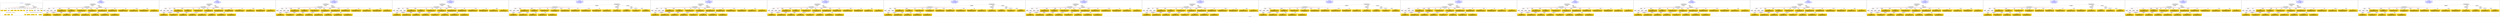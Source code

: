 digraph n0 {
fontcolor="blue"
remincross="true"
label="s06-npg.json"
subgraph cluster_0 {
label="1-correct model"
n2[style="filled",color="white",fillcolor="lightgray",label="CulturalHeritageObject1"];
n3[shape="plaintext",style="filled",fillcolor="gold",label="Copyright"];
n4[shape="plaintext",style="filled",fillcolor="gold",label="DateOfWork"];
n5[style="filled",color="white",fillcolor="lightgray",label="Person1"];
n6[shape="plaintext",style="filled",fillcolor="gold",label="Description"];
n7[shape="plaintext",style="filled",fillcolor="gold",label="Dimension"];
n8[shape="plaintext",style="filled",fillcolor="gold",label="Medium"];
n9[shape="plaintext",style="filled",fillcolor="gold",label="CreditLine"];
n10[shape="plaintext",style="filled",fillcolor="gold",label="Owner"];
n11[style="filled",color="white",fillcolor="lightgray",label="Concept2"];
n12[shape="plaintext",style="filled",fillcolor="gold",label="Title"];
n13[shape="plaintext",style="filled",fillcolor="gold",label="Ref"];
n14[style="filled",color="white",fillcolor="lightgray",label="Person2"];
n15[style="filled",color="white",fillcolor="lightgray",label="Concept1"];
n16[shape="plaintext",style="filled",fillcolor="gold",label="birthDate"];
n17[shape="plaintext",style="filled",fillcolor="gold",label="deathDate"];
n18[shape="plaintext",style="filled",fillcolor="gold",label="Artist"];
n19[shape="plaintext",style="filled",fillcolor="gold",label="sitterBirthDate"];
n20[shape="plaintext",style="filled",fillcolor="gold",label="sitterDeathDate"];
n21[shape="plaintext",style="filled",fillcolor="gold",label="values"];
n22[style="filled",color="white",fillcolor="lightgray",label="EuropeanaAggregation1"];
n23[style="filled",color="white",fillcolor="lightgray",label="WebResource1"];
n24[shape="plaintext",style="filled",fillcolor="gold",label="Image"];
n25[shape="plaintext",style="filled",fillcolor="gold",label="Classification"];
n26[shape="plaintext",style="filled",fillcolor="gold",label="values"];
}
subgraph cluster_1 {
label="candidate 0\nlink coherence:1.0\nnode coherence:1.0\nconfidence:0.576902044727672\nmapping score:0.6367451260203351\ncost:23.99934\n-precision:0.92-recall:0.92"
n28[style="filled",color="white",fillcolor="lightgray",label="CulturalHeritageObject1"];
n29[style="filled",color="white",fillcolor="lightgray",label="Person1"];
n30[style="filled",color="white",fillcolor="lightgray",label="Person2"];
n31[style="filled",color="white",fillcolor="lightgray",label="Concept1"];
n32[style="filled",color="white",fillcolor="lightgray",label="Concept2"];
n33[style="filled",color="white",fillcolor="lightgray",label="EuropeanaAggregation1"];
n34[style="filled",color="white",fillcolor="lightgray",label="WebResource1"];
n35[shape="plaintext",style="filled",fillcolor="gold",label="birthDate\n[Person,dateOfBirth,0.432]\n[Person,dateOfDeath,0.333]\n[CulturalHeritageObject,created,0.161]\n[CulturalHeritageObject,title,0.073]"];
n36[shape="plaintext",style="filled",fillcolor="gold",label="sitterDeathDate\n[Person,dateOfDeath,0.442]\n[Person,dateOfBirth,0.339]\n[CulturalHeritageObject,created,0.148]\n[CulturalHeritageObject,title,0.07]"];
n37[shape="plaintext",style="filled",fillcolor="gold",label="Copyright\n[CulturalHeritageObject,rights,0.899]\n[CulturalHeritageObject,provenance,0.048]\n[Person,nameOfThePerson,0.031]\n[CulturalHeritageObject,description,0.022]"];
n38[shape="plaintext",style="filled",fillcolor="gold",label="DateOfWork\n[CulturalHeritageObject,created,0.386]\n[Person,dateOfBirth,0.291]\n[Person,dateOfDeath,0.275]\n[CulturalHeritageObject,title,0.047]"];
n39[shape="plaintext",style="filled",fillcolor="gold",label="Artist\n[Person,nameOfThePerson,0.599]\n[CulturalHeritageObject,provenance,0.154]\n[Document,classLink,0.131]\n[CulturalHeritageObject,title,0.116]"];
n40[shape="plaintext",style="filled",fillcolor="gold",label="Image\n[WebResource,classLink,0.864]\n[Document,classLink,0.129]\n[CulturalHeritageObject,medium,0.005]\n[CulturalHeritageObject,description,0.002]"];
n41[shape="plaintext",style="filled",fillcolor="gold",label="Ref\n[CulturalHeritageObject,accessionNumber,0.99]\n[CulturalHeritageObject,extent,0.004]\n[CulturalHeritageObject,title,0.003]\n[WebResource,classLink,0.003]"];
n42[shape="plaintext",style="filled",fillcolor="gold",label="Medium\n[CulturalHeritageObject,medium,0.828]\n[CulturalHeritageObject,description,0.062]\n[Concept,prefLabel,0.057]\n[Person,biographicalInformation,0.053]"];
n43[shape="plaintext",style="filled",fillcolor="gold",label="deathDate\n[Person,dateOfDeath,0.431]\n[Person,dateOfBirth,0.315]\n[CulturalHeritageObject,created,0.181]\n[CulturalHeritageObject,title,0.073]"];
n44[shape="plaintext",style="filled",fillcolor="gold",label="Owner\n[CulturalHeritageObject,rightsHolder,0.629]\n[CulturalHeritageObject,provenance,0.225]\n[Person,biographicalInformation,0.076]\n[CulturalHeritageObject,description,0.069]"];
n45[shape="plaintext",style="filled",fillcolor="gold",label="Description\n[Person,biographicalInformation,0.408]\n[CulturalHeritageObject,description,0.365]\n[CulturalHeritageObject,title,0.165]\n[CulturalHeritageObject,provenance,0.062]"];
n46[shape="plaintext",style="filled",fillcolor="gold",label="Dimension\n[CulturalHeritageObject,extent,0.712]\n[CulturalHeritageObject,accessionNumber,0.121]\n[CulturalHeritageObject,description,0.085]\n[CulturalHeritageObject,medium,0.082]"];
n47[shape="plaintext",style="filled",fillcolor="gold",label="values\n[Person,nameOfThePerson,0.529]\n[CulturalHeritageObject,title,0.177]\n[CulturalHeritageObject,provenance,0.172]\n[CulturalHeritageObject,description,0.123]"];
n48[shape="plaintext",style="filled",fillcolor="gold",label="sitterBirthDate\n[Person,dateOfBirth,0.436]\n[Person,dateOfDeath,0.369]\n[CulturalHeritageObject,created,0.132]\n[CulturalHeritageObject,title,0.063]"];
n49[shape="plaintext",style="filled",fillcolor="gold",label="values\n[Concept,prefLabel,0.579]\n[CulturalHeritageObject,description,0.211]\n[Person,biographicalInformation,0.112]\n[CulturalHeritageObject,title,0.099]"];
n50[shape="plaintext",style="filled",fillcolor="gold",label="Classification\n[Concept,prefLabel,0.604]\n[Person,biographicalInformation,0.202]\n[CulturalHeritageObject,description,0.116]\n[CulturalHeritageObject,title,0.079]"];
n51[shape="plaintext",style="filled",fillcolor="gold",label="Title\n[Person,nameOfThePerson,0.423]\n[CulturalHeritageObject,title,0.248]\n[CulturalHeritageObject,provenance,0.172]\n[CulturalHeritageObject,description,0.158]"];
n52[shape="plaintext",style="filled",fillcolor="gold",label="CreditLine\n[CulturalHeritageObject,provenance,0.41]\n[CulturalHeritageObject,rightsHolder,0.364]\n[CulturalHeritageObject,description,0.116]\n[Person,biographicalInformation,0.11]"];
}
subgraph cluster_2 {
label="candidate 1\nlink coherence:1.0\nnode coherence:1.0\nconfidence:0.5674435937117625\nmapping score:0.6335923090150318\ncost:23.99934\n-precision:0.83-recall:0.83"
n54[style="filled",color="white",fillcolor="lightgray",label="CulturalHeritageObject1"];
n55[style="filled",color="white",fillcolor="lightgray",label="Person1"];
n56[style="filled",color="white",fillcolor="lightgray",label="Person2"];
n57[style="filled",color="white",fillcolor="lightgray",label="Concept1"];
n58[style="filled",color="white",fillcolor="lightgray",label="Concept2"];
n59[style="filled",color="white",fillcolor="lightgray",label="EuropeanaAggregation1"];
n60[style="filled",color="white",fillcolor="lightgray",label="WebResource1"];
n61[shape="plaintext",style="filled",fillcolor="gold",label="birthDate\n[Person,dateOfBirth,0.432]\n[Person,dateOfDeath,0.333]\n[CulturalHeritageObject,created,0.161]\n[CulturalHeritageObject,title,0.073]"];
n62[shape="plaintext",style="filled",fillcolor="gold",label="Copyright\n[CulturalHeritageObject,rights,0.899]\n[CulturalHeritageObject,provenance,0.048]\n[Person,nameOfThePerson,0.031]\n[CulturalHeritageObject,description,0.022]"];
n63[shape="plaintext",style="filled",fillcolor="gold",label="sitterBirthDate\n[Person,dateOfBirth,0.436]\n[Person,dateOfDeath,0.369]\n[CulturalHeritageObject,created,0.132]\n[CulturalHeritageObject,title,0.063]"];
n64[shape="plaintext",style="filled",fillcolor="gold",label="DateOfWork\n[CulturalHeritageObject,created,0.386]\n[Person,dateOfBirth,0.291]\n[Person,dateOfDeath,0.275]\n[CulturalHeritageObject,title,0.047]"];
n65[shape="plaintext",style="filled",fillcolor="gold",label="Artist\n[Person,nameOfThePerson,0.599]\n[CulturalHeritageObject,provenance,0.154]\n[Document,classLink,0.131]\n[CulturalHeritageObject,title,0.116]"];
n66[shape="plaintext",style="filled",fillcolor="gold",label="Image\n[WebResource,classLink,0.864]\n[Document,classLink,0.129]\n[CulturalHeritageObject,medium,0.005]\n[CulturalHeritageObject,description,0.002]"];
n67[shape="plaintext",style="filled",fillcolor="gold",label="Ref\n[CulturalHeritageObject,accessionNumber,0.99]\n[CulturalHeritageObject,extent,0.004]\n[CulturalHeritageObject,title,0.003]\n[WebResource,classLink,0.003]"];
n68[shape="plaintext",style="filled",fillcolor="gold",label="Medium\n[CulturalHeritageObject,medium,0.828]\n[CulturalHeritageObject,description,0.062]\n[Concept,prefLabel,0.057]\n[Person,biographicalInformation,0.053]"];
n69[shape="plaintext",style="filled",fillcolor="gold",label="deathDate\n[Person,dateOfDeath,0.431]\n[Person,dateOfBirth,0.315]\n[CulturalHeritageObject,created,0.181]\n[CulturalHeritageObject,title,0.073]"];
n70[shape="plaintext",style="filled",fillcolor="gold",label="Owner\n[CulturalHeritageObject,rightsHolder,0.629]\n[CulturalHeritageObject,provenance,0.225]\n[Person,biographicalInformation,0.076]\n[CulturalHeritageObject,description,0.069]"];
n71[shape="plaintext",style="filled",fillcolor="gold",label="Description\n[Person,biographicalInformation,0.408]\n[CulturalHeritageObject,description,0.365]\n[CulturalHeritageObject,title,0.165]\n[CulturalHeritageObject,provenance,0.062]"];
n72[shape="plaintext",style="filled",fillcolor="gold",label="Dimension\n[CulturalHeritageObject,extent,0.712]\n[CulturalHeritageObject,accessionNumber,0.121]\n[CulturalHeritageObject,description,0.085]\n[CulturalHeritageObject,medium,0.082]"];
n73[shape="plaintext",style="filled",fillcolor="gold",label="values\n[Person,nameOfThePerson,0.529]\n[CulturalHeritageObject,title,0.177]\n[CulturalHeritageObject,provenance,0.172]\n[CulturalHeritageObject,description,0.123]"];
n74[shape="plaintext",style="filled",fillcolor="gold",label="sitterDeathDate\n[Person,dateOfDeath,0.442]\n[Person,dateOfBirth,0.339]\n[CulturalHeritageObject,created,0.148]\n[CulturalHeritageObject,title,0.07]"];
n75[shape="plaintext",style="filled",fillcolor="gold",label="values\n[Concept,prefLabel,0.579]\n[CulturalHeritageObject,description,0.211]\n[Person,biographicalInformation,0.112]\n[CulturalHeritageObject,title,0.099]"];
n76[shape="plaintext",style="filled",fillcolor="gold",label="Classification\n[Concept,prefLabel,0.604]\n[Person,biographicalInformation,0.202]\n[CulturalHeritageObject,description,0.116]\n[CulturalHeritageObject,title,0.079]"];
n77[shape="plaintext",style="filled",fillcolor="gold",label="Title\n[Person,nameOfThePerson,0.423]\n[CulturalHeritageObject,title,0.248]\n[CulturalHeritageObject,provenance,0.172]\n[CulturalHeritageObject,description,0.158]"];
n78[shape="plaintext",style="filled",fillcolor="gold",label="CreditLine\n[CulturalHeritageObject,provenance,0.41]\n[CulturalHeritageObject,rightsHolder,0.364]\n[CulturalHeritageObject,description,0.116]\n[Person,biographicalInformation,0.11]"];
}
subgraph cluster_3 {
label="candidate 10\nlink coherence:0.9583333333333334\nnode coherence:1.0\nconfidence:0.5674435937117625\nmapping score:0.6335923090150318\ncost:123.009522\n-precision:0.83-recall:0.83"
n80[style="filled",color="white",fillcolor="lightgray",label="CulturalHeritageObject1"];
n81[style="filled",color="white",fillcolor="lightgray",label="Person1"];
n82[style="filled",color="white",fillcolor="lightgray",label="Person2"];
n83[style="filled",color="white",fillcolor="lightgray",label="Concept1"];
n84[style="filled",color="white",fillcolor="lightgray",label="Concept2"];
n85[style="filled",color="white",fillcolor="lightgray",label="EuropeanaAggregation1"];
n86[style="filled",color="white",fillcolor="lightgray",label="WebResource1"];
n87[shape="plaintext",style="filled",fillcolor="gold",label="birthDate\n[Person,dateOfBirth,0.432]\n[Person,dateOfDeath,0.333]\n[CulturalHeritageObject,created,0.161]\n[CulturalHeritageObject,title,0.073]"];
n88[shape="plaintext",style="filled",fillcolor="gold",label="Copyright\n[CulturalHeritageObject,rights,0.899]\n[CulturalHeritageObject,provenance,0.048]\n[Person,nameOfThePerson,0.031]\n[CulturalHeritageObject,description,0.022]"];
n89[shape="plaintext",style="filled",fillcolor="gold",label="sitterBirthDate\n[Person,dateOfBirth,0.436]\n[Person,dateOfDeath,0.369]\n[CulturalHeritageObject,created,0.132]\n[CulturalHeritageObject,title,0.063]"];
n90[shape="plaintext",style="filled",fillcolor="gold",label="DateOfWork\n[CulturalHeritageObject,created,0.386]\n[Person,dateOfBirth,0.291]\n[Person,dateOfDeath,0.275]\n[CulturalHeritageObject,title,0.047]"];
n91[shape="plaintext",style="filled",fillcolor="gold",label="Artist\n[Person,nameOfThePerson,0.599]\n[CulturalHeritageObject,provenance,0.154]\n[Document,classLink,0.131]\n[CulturalHeritageObject,title,0.116]"];
n92[shape="plaintext",style="filled",fillcolor="gold",label="Image\n[WebResource,classLink,0.864]\n[Document,classLink,0.129]\n[CulturalHeritageObject,medium,0.005]\n[CulturalHeritageObject,description,0.002]"];
n93[shape="plaintext",style="filled",fillcolor="gold",label="Ref\n[CulturalHeritageObject,accessionNumber,0.99]\n[CulturalHeritageObject,extent,0.004]\n[CulturalHeritageObject,title,0.003]\n[WebResource,classLink,0.003]"];
n94[shape="plaintext",style="filled",fillcolor="gold",label="Medium\n[CulturalHeritageObject,medium,0.828]\n[CulturalHeritageObject,description,0.062]\n[Concept,prefLabel,0.057]\n[Person,biographicalInformation,0.053]"];
n95[shape="plaintext",style="filled",fillcolor="gold",label="deathDate\n[Person,dateOfDeath,0.431]\n[Person,dateOfBirth,0.315]\n[CulturalHeritageObject,created,0.181]\n[CulturalHeritageObject,title,0.073]"];
n96[shape="plaintext",style="filled",fillcolor="gold",label="Owner\n[CulturalHeritageObject,rightsHolder,0.629]\n[CulturalHeritageObject,provenance,0.225]\n[Person,biographicalInformation,0.076]\n[CulturalHeritageObject,description,0.069]"];
n97[shape="plaintext",style="filled",fillcolor="gold",label="Description\n[Person,biographicalInformation,0.408]\n[CulturalHeritageObject,description,0.365]\n[CulturalHeritageObject,title,0.165]\n[CulturalHeritageObject,provenance,0.062]"];
n98[shape="plaintext",style="filled",fillcolor="gold",label="Dimension\n[CulturalHeritageObject,extent,0.712]\n[CulturalHeritageObject,accessionNumber,0.121]\n[CulturalHeritageObject,description,0.085]\n[CulturalHeritageObject,medium,0.082]"];
n99[shape="plaintext",style="filled",fillcolor="gold",label="values\n[Person,nameOfThePerson,0.529]\n[CulturalHeritageObject,title,0.177]\n[CulturalHeritageObject,provenance,0.172]\n[CulturalHeritageObject,description,0.123]"];
n100[shape="plaintext",style="filled",fillcolor="gold",label="sitterDeathDate\n[Person,dateOfDeath,0.442]\n[Person,dateOfBirth,0.339]\n[CulturalHeritageObject,created,0.148]\n[CulturalHeritageObject,title,0.07]"];
n101[shape="plaintext",style="filled",fillcolor="gold",label="values\n[Concept,prefLabel,0.579]\n[CulturalHeritageObject,description,0.211]\n[Person,biographicalInformation,0.112]\n[CulturalHeritageObject,title,0.099]"];
n102[shape="plaintext",style="filled",fillcolor="gold",label="Classification\n[Concept,prefLabel,0.604]\n[Person,biographicalInformation,0.202]\n[CulturalHeritageObject,description,0.116]\n[CulturalHeritageObject,title,0.079]"];
n103[shape="plaintext",style="filled",fillcolor="gold",label="Title\n[Person,nameOfThePerson,0.423]\n[CulturalHeritageObject,title,0.248]\n[CulturalHeritageObject,provenance,0.172]\n[CulturalHeritageObject,description,0.158]"];
n104[shape="plaintext",style="filled",fillcolor="gold",label="CreditLine\n[CulturalHeritageObject,provenance,0.41]\n[CulturalHeritageObject,rightsHolder,0.364]\n[CulturalHeritageObject,description,0.116]\n[Person,biographicalInformation,0.11]"];
}
subgraph cluster_4 {
label="candidate 11\nlink coherence:0.9583333333333334\nnode coherence:1.0\nconfidence:0.5670451979800433\nmapping score:0.6334595104377921\ncost:23.99934\n-precision:0.83-recall:0.83"
n106[style="filled",color="white",fillcolor="lightgray",label="CulturalHeritageObject1"];
n107[style="filled",color="white",fillcolor="lightgray",label="Person1"];
n108[style="filled",color="white",fillcolor="lightgray",label="Person2"];
n109[style="filled",color="white",fillcolor="lightgray",label="Concept1"];
n110[style="filled",color="white",fillcolor="lightgray",label="Concept2"];
n111[style="filled",color="white",fillcolor="lightgray",label="EuropeanaAggregation1"];
n112[style="filled",color="white",fillcolor="lightgray",label="WebResource1"];
n113[shape="plaintext",style="filled",fillcolor="gold",label="birthDate\n[Person,dateOfBirth,0.432]\n[Person,dateOfDeath,0.333]\n[CulturalHeritageObject,created,0.161]\n[CulturalHeritageObject,title,0.073]"];
n114[shape="plaintext",style="filled",fillcolor="gold",label="sitterDeathDate\n[Person,dateOfDeath,0.442]\n[Person,dateOfBirth,0.339]\n[CulturalHeritageObject,created,0.148]\n[CulturalHeritageObject,title,0.07]"];
n115[shape="plaintext",style="filled",fillcolor="gold",label="Copyright\n[CulturalHeritageObject,rights,0.899]\n[CulturalHeritageObject,provenance,0.048]\n[Person,nameOfThePerson,0.031]\n[CulturalHeritageObject,description,0.022]"];
n116[shape="plaintext",style="filled",fillcolor="gold",label="DateOfWork\n[CulturalHeritageObject,created,0.386]\n[Person,dateOfBirth,0.291]\n[Person,dateOfDeath,0.275]\n[CulturalHeritageObject,title,0.047]"];
n117[shape="plaintext",style="filled",fillcolor="gold",label="Title\n[Person,nameOfThePerson,0.423]\n[CulturalHeritageObject,title,0.248]\n[CulturalHeritageObject,provenance,0.172]\n[CulturalHeritageObject,description,0.158]"];
n118[shape="plaintext",style="filled",fillcolor="gold",label="Image\n[WebResource,classLink,0.864]\n[Document,classLink,0.129]\n[CulturalHeritageObject,medium,0.005]\n[CulturalHeritageObject,description,0.002]"];
n119[shape="plaintext",style="filled",fillcolor="gold",label="Ref\n[CulturalHeritageObject,accessionNumber,0.99]\n[CulturalHeritageObject,extent,0.004]\n[CulturalHeritageObject,title,0.003]\n[WebResource,classLink,0.003]"];
n120[shape="plaintext",style="filled",fillcolor="gold",label="Medium\n[CulturalHeritageObject,medium,0.828]\n[CulturalHeritageObject,description,0.062]\n[Concept,prefLabel,0.057]\n[Person,biographicalInformation,0.053]"];
n121[shape="plaintext",style="filled",fillcolor="gold",label="deathDate\n[Person,dateOfDeath,0.431]\n[Person,dateOfBirth,0.315]\n[CulturalHeritageObject,created,0.181]\n[CulturalHeritageObject,title,0.073]"];
n122[shape="plaintext",style="filled",fillcolor="gold",label="Owner\n[CulturalHeritageObject,rightsHolder,0.629]\n[CulturalHeritageObject,provenance,0.225]\n[Person,biographicalInformation,0.076]\n[CulturalHeritageObject,description,0.069]"];
n123[shape="plaintext",style="filled",fillcolor="gold",label="Description\n[Person,biographicalInformation,0.408]\n[CulturalHeritageObject,description,0.365]\n[CulturalHeritageObject,title,0.165]\n[CulturalHeritageObject,provenance,0.062]"];
n124[shape="plaintext",style="filled",fillcolor="gold",label="Artist\n[Person,nameOfThePerson,0.599]\n[CulturalHeritageObject,provenance,0.154]\n[Document,classLink,0.131]\n[CulturalHeritageObject,title,0.116]"];
n125[shape="plaintext",style="filled",fillcolor="gold",label="Dimension\n[CulturalHeritageObject,extent,0.712]\n[CulturalHeritageObject,accessionNumber,0.121]\n[CulturalHeritageObject,description,0.085]\n[CulturalHeritageObject,medium,0.082]"];
n126[shape="plaintext",style="filled",fillcolor="gold",label="sitterBirthDate\n[Person,dateOfBirth,0.436]\n[Person,dateOfDeath,0.369]\n[CulturalHeritageObject,created,0.132]\n[CulturalHeritageObject,title,0.063]"];
n127[shape="plaintext",style="filled",fillcolor="gold",label="values\n[Concept,prefLabel,0.579]\n[CulturalHeritageObject,description,0.211]\n[Person,biographicalInformation,0.112]\n[CulturalHeritageObject,title,0.099]"];
n128[shape="plaintext",style="filled",fillcolor="gold",label="Classification\n[Concept,prefLabel,0.604]\n[Person,biographicalInformation,0.202]\n[CulturalHeritageObject,description,0.116]\n[CulturalHeritageObject,title,0.079]"];
n129[shape="plaintext",style="filled",fillcolor="gold",label="CreditLine\n[CulturalHeritageObject,provenance,0.41]\n[CulturalHeritageObject,rightsHolder,0.364]\n[CulturalHeritageObject,description,0.116]\n[Person,biographicalInformation,0.11]"];
n130[shape="plaintext",style="filled",fillcolor="gold",label="values\n[Person,nameOfThePerson,0.529]\n[CulturalHeritageObject,title,0.177]\n[CulturalHeritageObject,provenance,0.172]\n[CulturalHeritageObject,description,0.123]"];
}
subgraph cluster_5 {
label="candidate 12\nlink coherence:0.9583333333333334\nnode coherence:1.0\nconfidence:0.5670451979800433\nmapping score:0.6334595104377921\ncost:123.009342\n-precision:0.75-recall:0.75"
n132[style="filled",color="white",fillcolor="lightgray",label="CulturalHeritageObject1"];
n133[style="filled",color="white",fillcolor="lightgray",label="Person1"];
n134[style="filled",color="white",fillcolor="lightgray",label="Concept1"];
n135[style="filled",color="white",fillcolor="lightgray",label="Concept2"];
n136[style="filled",color="white",fillcolor="lightgray",label="EuropeanaAggregation1"];
n137[style="filled",color="white",fillcolor="lightgray",label="WebResource1"];
n138[style="filled",color="white",fillcolor="lightgray",label="Person2"];
n139[shape="plaintext",style="filled",fillcolor="gold",label="birthDate\n[Person,dateOfBirth,0.432]\n[Person,dateOfDeath,0.333]\n[CulturalHeritageObject,created,0.161]\n[CulturalHeritageObject,title,0.073]"];
n140[shape="plaintext",style="filled",fillcolor="gold",label="sitterDeathDate\n[Person,dateOfDeath,0.442]\n[Person,dateOfBirth,0.339]\n[CulturalHeritageObject,created,0.148]\n[CulturalHeritageObject,title,0.07]"];
n141[shape="plaintext",style="filled",fillcolor="gold",label="Copyright\n[CulturalHeritageObject,rights,0.899]\n[CulturalHeritageObject,provenance,0.048]\n[Person,nameOfThePerson,0.031]\n[CulturalHeritageObject,description,0.022]"];
n142[shape="plaintext",style="filled",fillcolor="gold",label="DateOfWork\n[CulturalHeritageObject,created,0.386]\n[Person,dateOfBirth,0.291]\n[Person,dateOfDeath,0.275]\n[CulturalHeritageObject,title,0.047]"];
n143[shape="plaintext",style="filled",fillcolor="gold",label="Title\n[Person,nameOfThePerson,0.423]\n[CulturalHeritageObject,title,0.248]\n[CulturalHeritageObject,provenance,0.172]\n[CulturalHeritageObject,description,0.158]"];
n144[shape="plaintext",style="filled",fillcolor="gold",label="Image\n[WebResource,classLink,0.864]\n[Document,classLink,0.129]\n[CulturalHeritageObject,medium,0.005]\n[CulturalHeritageObject,description,0.002]"];
n145[shape="plaintext",style="filled",fillcolor="gold",label="Ref\n[CulturalHeritageObject,accessionNumber,0.99]\n[CulturalHeritageObject,extent,0.004]\n[CulturalHeritageObject,title,0.003]\n[WebResource,classLink,0.003]"];
n146[shape="plaintext",style="filled",fillcolor="gold",label="Medium\n[CulturalHeritageObject,medium,0.828]\n[CulturalHeritageObject,description,0.062]\n[Concept,prefLabel,0.057]\n[Person,biographicalInformation,0.053]"];
n147[shape="plaintext",style="filled",fillcolor="gold",label="deathDate\n[Person,dateOfDeath,0.431]\n[Person,dateOfBirth,0.315]\n[CulturalHeritageObject,created,0.181]\n[CulturalHeritageObject,title,0.073]"];
n148[shape="plaintext",style="filled",fillcolor="gold",label="Owner\n[CulturalHeritageObject,rightsHolder,0.629]\n[CulturalHeritageObject,provenance,0.225]\n[Person,biographicalInformation,0.076]\n[CulturalHeritageObject,description,0.069]"];
n149[shape="plaintext",style="filled",fillcolor="gold",label="Description\n[Person,biographicalInformation,0.408]\n[CulturalHeritageObject,description,0.365]\n[CulturalHeritageObject,title,0.165]\n[CulturalHeritageObject,provenance,0.062]"];
n150[shape="plaintext",style="filled",fillcolor="gold",label="Artist\n[Person,nameOfThePerson,0.599]\n[CulturalHeritageObject,provenance,0.154]\n[Document,classLink,0.131]\n[CulturalHeritageObject,title,0.116]"];
n151[shape="plaintext",style="filled",fillcolor="gold",label="Dimension\n[CulturalHeritageObject,extent,0.712]\n[CulturalHeritageObject,accessionNumber,0.121]\n[CulturalHeritageObject,description,0.085]\n[CulturalHeritageObject,medium,0.082]"];
n152[shape="plaintext",style="filled",fillcolor="gold",label="sitterBirthDate\n[Person,dateOfBirth,0.436]\n[Person,dateOfDeath,0.369]\n[CulturalHeritageObject,created,0.132]\n[CulturalHeritageObject,title,0.063]"];
n153[shape="plaintext",style="filled",fillcolor="gold",label="values\n[Concept,prefLabel,0.579]\n[CulturalHeritageObject,description,0.211]\n[Person,biographicalInformation,0.112]\n[CulturalHeritageObject,title,0.099]"];
n154[shape="plaintext",style="filled",fillcolor="gold",label="Classification\n[Concept,prefLabel,0.604]\n[Person,biographicalInformation,0.202]\n[CulturalHeritageObject,description,0.116]\n[CulturalHeritageObject,title,0.079]"];
n155[shape="plaintext",style="filled",fillcolor="gold",label="CreditLine\n[CulturalHeritageObject,provenance,0.41]\n[CulturalHeritageObject,rightsHolder,0.364]\n[CulturalHeritageObject,description,0.116]\n[Person,biographicalInformation,0.11]"];
n156[shape="plaintext",style="filled",fillcolor="gold",label="values\n[Person,nameOfThePerson,0.529]\n[CulturalHeritageObject,title,0.177]\n[CulturalHeritageObject,provenance,0.172]\n[CulturalHeritageObject,description,0.123]"];
}
subgraph cluster_6 {
label="candidate 13\nlink coherence:0.9583333333333334\nnode coherence:1.0\nconfidence:0.5670451979800433\nmapping score:0.6334595104377921\ncost:123.009522\n-precision:0.79-recall:0.79"
n158[style="filled",color="white",fillcolor="lightgray",label="CulturalHeritageObject1"];
n159[style="filled",color="white",fillcolor="lightgray",label="Person1"];
n160[style="filled",color="white",fillcolor="lightgray",label="Person2"];
n161[style="filled",color="white",fillcolor="lightgray",label="Concept1"];
n162[style="filled",color="white",fillcolor="lightgray",label="Concept2"];
n163[style="filled",color="white",fillcolor="lightgray",label="EuropeanaAggregation1"];
n164[style="filled",color="white",fillcolor="lightgray",label="WebResource1"];
n165[shape="plaintext",style="filled",fillcolor="gold",label="birthDate\n[Person,dateOfBirth,0.432]\n[Person,dateOfDeath,0.333]\n[CulturalHeritageObject,created,0.161]\n[CulturalHeritageObject,title,0.073]"];
n166[shape="plaintext",style="filled",fillcolor="gold",label="sitterDeathDate\n[Person,dateOfDeath,0.442]\n[Person,dateOfBirth,0.339]\n[CulturalHeritageObject,created,0.148]\n[CulturalHeritageObject,title,0.07]"];
n167[shape="plaintext",style="filled",fillcolor="gold",label="Copyright\n[CulturalHeritageObject,rights,0.899]\n[CulturalHeritageObject,provenance,0.048]\n[Person,nameOfThePerson,0.031]\n[CulturalHeritageObject,description,0.022]"];
n168[shape="plaintext",style="filled",fillcolor="gold",label="DateOfWork\n[CulturalHeritageObject,created,0.386]\n[Person,dateOfBirth,0.291]\n[Person,dateOfDeath,0.275]\n[CulturalHeritageObject,title,0.047]"];
n169[shape="plaintext",style="filled",fillcolor="gold",label="Title\n[Person,nameOfThePerson,0.423]\n[CulturalHeritageObject,title,0.248]\n[CulturalHeritageObject,provenance,0.172]\n[CulturalHeritageObject,description,0.158]"];
n170[shape="plaintext",style="filled",fillcolor="gold",label="Image\n[WebResource,classLink,0.864]\n[Document,classLink,0.129]\n[CulturalHeritageObject,medium,0.005]\n[CulturalHeritageObject,description,0.002]"];
n171[shape="plaintext",style="filled",fillcolor="gold",label="Ref\n[CulturalHeritageObject,accessionNumber,0.99]\n[CulturalHeritageObject,extent,0.004]\n[CulturalHeritageObject,title,0.003]\n[WebResource,classLink,0.003]"];
n172[shape="plaintext",style="filled",fillcolor="gold",label="Medium\n[CulturalHeritageObject,medium,0.828]\n[CulturalHeritageObject,description,0.062]\n[Concept,prefLabel,0.057]\n[Person,biographicalInformation,0.053]"];
n173[shape="plaintext",style="filled",fillcolor="gold",label="deathDate\n[Person,dateOfDeath,0.431]\n[Person,dateOfBirth,0.315]\n[CulturalHeritageObject,created,0.181]\n[CulturalHeritageObject,title,0.073]"];
n174[shape="plaintext",style="filled",fillcolor="gold",label="Owner\n[CulturalHeritageObject,rightsHolder,0.629]\n[CulturalHeritageObject,provenance,0.225]\n[Person,biographicalInformation,0.076]\n[CulturalHeritageObject,description,0.069]"];
n175[shape="plaintext",style="filled",fillcolor="gold",label="Description\n[Person,biographicalInformation,0.408]\n[CulturalHeritageObject,description,0.365]\n[CulturalHeritageObject,title,0.165]\n[CulturalHeritageObject,provenance,0.062]"];
n176[shape="plaintext",style="filled",fillcolor="gold",label="Artist\n[Person,nameOfThePerson,0.599]\n[CulturalHeritageObject,provenance,0.154]\n[Document,classLink,0.131]\n[CulturalHeritageObject,title,0.116]"];
n177[shape="plaintext",style="filled",fillcolor="gold",label="Dimension\n[CulturalHeritageObject,extent,0.712]\n[CulturalHeritageObject,accessionNumber,0.121]\n[CulturalHeritageObject,description,0.085]\n[CulturalHeritageObject,medium,0.082]"];
n178[shape="plaintext",style="filled",fillcolor="gold",label="sitterBirthDate\n[Person,dateOfBirth,0.436]\n[Person,dateOfDeath,0.369]\n[CulturalHeritageObject,created,0.132]\n[CulturalHeritageObject,title,0.063]"];
n179[shape="plaintext",style="filled",fillcolor="gold",label="values\n[Concept,prefLabel,0.579]\n[CulturalHeritageObject,description,0.211]\n[Person,biographicalInformation,0.112]\n[CulturalHeritageObject,title,0.099]"];
n180[shape="plaintext",style="filled",fillcolor="gold",label="Classification\n[Concept,prefLabel,0.604]\n[Person,biographicalInformation,0.202]\n[CulturalHeritageObject,description,0.116]\n[CulturalHeritageObject,title,0.079]"];
n181[shape="plaintext",style="filled",fillcolor="gold",label="CreditLine\n[CulturalHeritageObject,provenance,0.41]\n[CulturalHeritageObject,rightsHolder,0.364]\n[CulturalHeritageObject,description,0.116]\n[Person,biographicalInformation,0.11]"];
n182[shape="plaintext",style="filled",fillcolor="gold",label="values\n[Person,nameOfThePerson,0.529]\n[CulturalHeritageObject,title,0.177]\n[CulturalHeritageObject,provenance,0.172]\n[CulturalHeritageObject,description,0.123]"];
}
subgraph cluster_7 {
label="candidate 14\nlink coherence:0.9583333333333334\nnode coherence:1.0\nconfidence:0.5575867469641337\nmapping score:0.630306693432489\ncost:23.99934\n-precision:0.75-recall:0.75"
n184[style="filled",color="white",fillcolor="lightgray",label="CulturalHeritageObject1"];
n185[style="filled",color="white",fillcolor="lightgray",label="Person1"];
n186[style="filled",color="white",fillcolor="lightgray",label="Person2"];
n187[style="filled",color="white",fillcolor="lightgray",label="Concept1"];
n188[style="filled",color="white",fillcolor="lightgray",label="Concept2"];
n189[style="filled",color="white",fillcolor="lightgray",label="EuropeanaAggregation1"];
n190[style="filled",color="white",fillcolor="lightgray",label="WebResource1"];
n191[shape="plaintext",style="filled",fillcolor="gold",label="birthDate\n[Person,dateOfBirth,0.432]\n[Person,dateOfDeath,0.333]\n[CulturalHeritageObject,created,0.161]\n[CulturalHeritageObject,title,0.073]"];
n192[shape="plaintext",style="filled",fillcolor="gold",label="Copyright\n[CulturalHeritageObject,rights,0.899]\n[CulturalHeritageObject,provenance,0.048]\n[Person,nameOfThePerson,0.031]\n[CulturalHeritageObject,description,0.022]"];
n193[shape="plaintext",style="filled",fillcolor="gold",label="sitterBirthDate\n[Person,dateOfBirth,0.436]\n[Person,dateOfDeath,0.369]\n[CulturalHeritageObject,created,0.132]\n[CulturalHeritageObject,title,0.063]"];
n194[shape="plaintext",style="filled",fillcolor="gold",label="DateOfWork\n[CulturalHeritageObject,created,0.386]\n[Person,dateOfBirth,0.291]\n[Person,dateOfDeath,0.275]\n[CulturalHeritageObject,title,0.047]"];
n195[shape="plaintext",style="filled",fillcolor="gold",label="Title\n[Person,nameOfThePerson,0.423]\n[CulturalHeritageObject,title,0.248]\n[CulturalHeritageObject,provenance,0.172]\n[CulturalHeritageObject,description,0.158]"];
n196[shape="plaintext",style="filled",fillcolor="gold",label="Image\n[WebResource,classLink,0.864]\n[Document,classLink,0.129]\n[CulturalHeritageObject,medium,0.005]\n[CulturalHeritageObject,description,0.002]"];
n197[shape="plaintext",style="filled",fillcolor="gold",label="Ref\n[CulturalHeritageObject,accessionNumber,0.99]\n[CulturalHeritageObject,extent,0.004]\n[CulturalHeritageObject,title,0.003]\n[WebResource,classLink,0.003]"];
n198[shape="plaintext",style="filled",fillcolor="gold",label="Medium\n[CulturalHeritageObject,medium,0.828]\n[CulturalHeritageObject,description,0.062]\n[Concept,prefLabel,0.057]\n[Person,biographicalInformation,0.053]"];
n199[shape="plaintext",style="filled",fillcolor="gold",label="deathDate\n[Person,dateOfDeath,0.431]\n[Person,dateOfBirth,0.315]\n[CulturalHeritageObject,created,0.181]\n[CulturalHeritageObject,title,0.073]"];
n200[shape="plaintext",style="filled",fillcolor="gold",label="Owner\n[CulturalHeritageObject,rightsHolder,0.629]\n[CulturalHeritageObject,provenance,0.225]\n[Person,biographicalInformation,0.076]\n[CulturalHeritageObject,description,0.069]"];
n201[shape="plaintext",style="filled",fillcolor="gold",label="Description\n[Person,biographicalInformation,0.408]\n[CulturalHeritageObject,description,0.365]\n[CulturalHeritageObject,title,0.165]\n[CulturalHeritageObject,provenance,0.062]"];
n202[shape="plaintext",style="filled",fillcolor="gold",label="Artist\n[Person,nameOfThePerson,0.599]\n[CulturalHeritageObject,provenance,0.154]\n[Document,classLink,0.131]\n[CulturalHeritageObject,title,0.116]"];
n203[shape="plaintext",style="filled",fillcolor="gold",label="Dimension\n[CulturalHeritageObject,extent,0.712]\n[CulturalHeritageObject,accessionNumber,0.121]\n[CulturalHeritageObject,description,0.085]\n[CulturalHeritageObject,medium,0.082]"];
n204[shape="plaintext",style="filled",fillcolor="gold",label="sitterDeathDate\n[Person,dateOfDeath,0.442]\n[Person,dateOfBirth,0.339]\n[CulturalHeritageObject,created,0.148]\n[CulturalHeritageObject,title,0.07]"];
n205[shape="plaintext",style="filled",fillcolor="gold",label="values\n[Concept,prefLabel,0.579]\n[CulturalHeritageObject,description,0.211]\n[Person,biographicalInformation,0.112]\n[CulturalHeritageObject,title,0.099]"];
n206[shape="plaintext",style="filled",fillcolor="gold",label="Classification\n[Concept,prefLabel,0.604]\n[Person,biographicalInformation,0.202]\n[CulturalHeritageObject,description,0.116]\n[CulturalHeritageObject,title,0.079]"];
n207[shape="plaintext",style="filled",fillcolor="gold",label="CreditLine\n[CulturalHeritageObject,provenance,0.41]\n[CulturalHeritageObject,rightsHolder,0.364]\n[CulturalHeritageObject,description,0.116]\n[Person,biographicalInformation,0.11]"];
n208[shape="plaintext",style="filled",fillcolor="gold",label="values\n[Person,nameOfThePerson,0.529]\n[CulturalHeritageObject,title,0.177]\n[CulturalHeritageObject,provenance,0.172]\n[CulturalHeritageObject,description,0.123]"];
}
subgraph cluster_8 {
label="candidate 15\nlink coherence:0.9583333333333334\nnode coherence:1.0\nconfidence:0.5575867469641337\nmapping score:0.630306693432489\ncost:123.009342\n-precision:0.67-recall:0.67"
n210[style="filled",color="white",fillcolor="lightgray",label="CulturalHeritageObject1"];
n211[style="filled",color="white",fillcolor="lightgray",label="Person1"];
n212[style="filled",color="white",fillcolor="lightgray",label="Concept1"];
n213[style="filled",color="white",fillcolor="lightgray",label="Concept2"];
n214[style="filled",color="white",fillcolor="lightgray",label="EuropeanaAggregation1"];
n215[style="filled",color="white",fillcolor="lightgray",label="WebResource1"];
n216[style="filled",color="white",fillcolor="lightgray",label="Person2"];
n217[shape="plaintext",style="filled",fillcolor="gold",label="birthDate\n[Person,dateOfBirth,0.432]\n[Person,dateOfDeath,0.333]\n[CulturalHeritageObject,created,0.161]\n[CulturalHeritageObject,title,0.073]"];
n218[shape="plaintext",style="filled",fillcolor="gold",label="Copyright\n[CulturalHeritageObject,rights,0.899]\n[CulturalHeritageObject,provenance,0.048]\n[Person,nameOfThePerson,0.031]\n[CulturalHeritageObject,description,0.022]"];
n219[shape="plaintext",style="filled",fillcolor="gold",label="sitterBirthDate\n[Person,dateOfBirth,0.436]\n[Person,dateOfDeath,0.369]\n[CulturalHeritageObject,created,0.132]\n[CulturalHeritageObject,title,0.063]"];
n220[shape="plaintext",style="filled",fillcolor="gold",label="DateOfWork\n[CulturalHeritageObject,created,0.386]\n[Person,dateOfBirth,0.291]\n[Person,dateOfDeath,0.275]\n[CulturalHeritageObject,title,0.047]"];
n221[shape="plaintext",style="filled",fillcolor="gold",label="Title\n[Person,nameOfThePerson,0.423]\n[CulturalHeritageObject,title,0.248]\n[CulturalHeritageObject,provenance,0.172]\n[CulturalHeritageObject,description,0.158]"];
n222[shape="plaintext",style="filled",fillcolor="gold",label="Image\n[WebResource,classLink,0.864]\n[Document,classLink,0.129]\n[CulturalHeritageObject,medium,0.005]\n[CulturalHeritageObject,description,0.002]"];
n223[shape="plaintext",style="filled",fillcolor="gold",label="Ref\n[CulturalHeritageObject,accessionNumber,0.99]\n[CulturalHeritageObject,extent,0.004]\n[CulturalHeritageObject,title,0.003]\n[WebResource,classLink,0.003]"];
n224[shape="plaintext",style="filled",fillcolor="gold",label="Medium\n[CulturalHeritageObject,medium,0.828]\n[CulturalHeritageObject,description,0.062]\n[Concept,prefLabel,0.057]\n[Person,biographicalInformation,0.053]"];
n225[shape="plaintext",style="filled",fillcolor="gold",label="deathDate\n[Person,dateOfDeath,0.431]\n[Person,dateOfBirth,0.315]\n[CulturalHeritageObject,created,0.181]\n[CulturalHeritageObject,title,0.073]"];
n226[shape="plaintext",style="filled",fillcolor="gold",label="Owner\n[CulturalHeritageObject,rightsHolder,0.629]\n[CulturalHeritageObject,provenance,0.225]\n[Person,biographicalInformation,0.076]\n[CulturalHeritageObject,description,0.069]"];
n227[shape="plaintext",style="filled",fillcolor="gold",label="Description\n[Person,biographicalInformation,0.408]\n[CulturalHeritageObject,description,0.365]\n[CulturalHeritageObject,title,0.165]\n[CulturalHeritageObject,provenance,0.062]"];
n228[shape="plaintext",style="filled",fillcolor="gold",label="Artist\n[Person,nameOfThePerson,0.599]\n[CulturalHeritageObject,provenance,0.154]\n[Document,classLink,0.131]\n[CulturalHeritageObject,title,0.116]"];
n229[shape="plaintext",style="filled",fillcolor="gold",label="Dimension\n[CulturalHeritageObject,extent,0.712]\n[CulturalHeritageObject,accessionNumber,0.121]\n[CulturalHeritageObject,description,0.085]\n[CulturalHeritageObject,medium,0.082]"];
n230[shape="plaintext",style="filled",fillcolor="gold",label="sitterDeathDate\n[Person,dateOfDeath,0.442]\n[Person,dateOfBirth,0.339]\n[CulturalHeritageObject,created,0.148]\n[CulturalHeritageObject,title,0.07]"];
n231[shape="plaintext",style="filled",fillcolor="gold",label="values\n[Concept,prefLabel,0.579]\n[CulturalHeritageObject,description,0.211]\n[Person,biographicalInformation,0.112]\n[CulturalHeritageObject,title,0.099]"];
n232[shape="plaintext",style="filled",fillcolor="gold",label="Classification\n[Concept,prefLabel,0.604]\n[Person,biographicalInformation,0.202]\n[CulturalHeritageObject,description,0.116]\n[CulturalHeritageObject,title,0.079]"];
n233[shape="plaintext",style="filled",fillcolor="gold",label="CreditLine\n[CulturalHeritageObject,provenance,0.41]\n[CulturalHeritageObject,rightsHolder,0.364]\n[CulturalHeritageObject,description,0.116]\n[Person,biographicalInformation,0.11]"];
n234[shape="plaintext",style="filled",fillcolor="gold",label="values\n[Person,nameOfThePerson,0.529]\n[CulturalHeritageObject,title,0.177]\n[CulturalHeritageObject,provenance,0.172]\n[CulturalHeritageObject,description,0.123]"];
}
subgraph cluster_9 {
label="candidate 16\nlink coherence:0.9583333333333334\nnode coherence:1.0\nconfidence:0.5575867469641337\nmapping score:0.630306693432489\ncost:123.009522\n-precision:0.71-recall:0.71"
n236[style="filled",color="white",fillcolor="lightgray",label="CulturalHeritageObject1"];
n237[style="filled",color="white",fillcolor="lightgray",label="Person1"];
n238[style="filled",color="white",fillcolor="lightgray",label="Person2"];
n239[style="filled",color="white",fillcolor="lightgray",label="Concept1"];
n240[style="filled",color="white",fillcolor="lightgray",label="Concept2"];
n241[style="filled",color="white",fillcolor="lightgray",label="EuropeanaAggregation1"];
n242[style="filled",color="white",fillcolor="lightgray",label="WebResource1"];
n243[shape="plaintext",style="filled",fillcolor="gold",label="birthDate\n[Person,dateOfBirth,0.432]\n[Person,dateOfDeath,0.333]\n[CulturalHeritageObject,created,0.161]\n[CulturalHeritageObject,title,0.073]"];
n244[shape="plaintext",style="filled",fillcolor="gold",label="Copyright\n[CulturalHeritageObject,rights,0.899]\n[CulturalHeritageObject,provenance,0.048]\n[Person,nameOfThePerson,0.031]\n[CulturalHeritageObject,description,0.022]"];
n245[shape="plaintext",style="filled",fillcolor="gold",label="sitterBirthDate\n[Person,dateOfBirth,0.436]\n[Person,dateOfDeath,0.369]\n[CulturalHeritageObject,created,0.132]\n[CulturalHeritageObject,title,0.063]"];
n246[shape="plaintext",style="filled",fillcolor="gold",label="DateOfWork\n[CulturalHeritageObject,created,0.386]\n[Person,dateOfBirth,0.291]\n[Person,dateOfDeath,0.275]\n[CulturalHeritageObject,title,0.047]"];
n247[shape="plaintext",style="filled",fillcolor="gold",label="Title\n[Person,nameOfThePerson,0.423]\n[CulturalHeritageObject,title,0.248]\n[CulturalHeritageObject,provenance,0.172]\n[CulturalHeritageObject,description,0.158]"];
n248[shape="plaintext",style="filled",fillcolor="gold",label="Image\n[WebResource,classLink,0.864]\n[Document,classLink,0.129]\n[CulturalHeritageObject,medium,0.005]\n[CulturalHeritageObject,description,0.002]"];
n249[shape="plaintext",style="filled",fillcolor="gold",label="Ref\n[CulturalHeritageObject,accessionNumber,0.99]\n[CulturalHeritageObject,extent,0.004]\n[CulturalHeritageObject,title,0.003]\n[WebResource,classLink,0.003]"];
n250[shape="plaintext",style="filled",fillcolor="gold",label="Medium\n[CulturalHeritageObject,medium,0.828]\n[CulturalHeritageObject,description,0.062]\n[Concept,prefLabel,0.057]\n[Person,biographicalInformation,0.053]"];
n251[shape="plaintext",style="filled",fillcolor="gold",label="deathDate\n[Person,dateOfDeath,0.431]\n[Person,dateOfBirth,0.315]\n[CulturalHeritageObject,created,0.181]\n[CulturalHeritageObject,title,0.073]"];
n252[shape="plaintext",style="filled",fillcolor="gold",label="Owner\n[CulturalHeritageObject,rightsHolder,0.629]\n[CulturalHeritageObject,provenance,0.225]\n[Person,biographicalInformation,0.076]\n[CulturalHeritageObject,description,0.069]"];
n253[shape="plaintext",style="filled",fillcolor="gold",label="Description\n[Person,biographicalInformation,0.408]\n[CulturalHeritageObject,description,0.365]\n[CulturalHeritageObject,title,0.165]\n[CulturalHeritageObject,provenance,0.062]"];
n254[shape="plaintext",style="filled",fillcolor="gold",label="Artist\n[Person,nameOfThePerson,0.599]\n[CulturalHeritageObject,provenance,0.154]\n[Document,classLink,0.131]\n[CulturalHeritageObject,title,0.116]"];
n255[shape="plaintext",style="filled",fillcolor="gold",label="Dimension\n[CulturalHeritageObject,extent,0.712]\n[CulturalHeritageObject,accessionNumber,0.121]\n[CulturalHeritageObject,description,0.085]\n[CulturalHeritageObject,medium,0.082]"];
n256[shape="plaintext",style="filled",fillcolor="gold",label="sitterDeathDate\n[Person,dateOfDeath,0.442]\n[Person,dateOfBirth,0.339]\n[CulturalHeritageObject,created,0.148]\n[CulturalHeritageObject,title,0.07]"];
n257[shape="plaintext",style="filled",fillcolor="gold",label="values\n[Concept,prefLabel,0.579]\n[CulturalHeritageObject,description,0.211]\n[Person,biographicalInformation,0.112]\n[CulturalHeritageObject,title,0.099]"];
n258[shape="plaintext",style="filled",fillcolor="gold",label="Classification\n[Concept,prefLabel,0.604]\n[Person,biographicalInformation,0.202]\n[CulturalHeritageObject,description,0.116]\n[CulturalHeritageObject,title,0.079]"];
n259[shape="plaintext",style="filled",fillcolor="gold",label="CreditLine\n[CulturalHeritageObject,provenance,0.41]\n[CulturalHeritageObject,rightsHolder,0.364]\n[CulturalHeritageObject,description,0.116]\n[Person,biographicalInformation,0.11]"];
n260[shape="plaintext",style="filled",fillcolor="gold",label="values\n[Person,nameOfThePerson,0.529]\n[CulturalHeritageObject,title,0.177]\n[CulturalHeritageObject,provenance,0.172]\n[CulturalHeritageObject,description,0.123]"];
}
subgraph cluster_10 {
label="candidate 17\nlink coherence:0.9583333333333334\nnode coherence:1.0\nconfidence:0.5550872520224652\nmapping score:0.6294735284519328\ncost:23.99934\n-precision:0.75-recall:0.75"
n262[style="filled",color="white",fillcolor="lightgray",label="CulturalHeritageObject1"];
n263[style="filled",color="white",fillcolor="lightgray",label="Person1"];
n264[style="filled",color="white",fillcolor="lightgray",label="Person2"];
n265[style="filled",color="white",fillcolor="lightgray",label="Concept1"];
n266[style="filled",color="white",fillcolor="lightgray",label="Concept2"];
n267[style="filled",color="white",fillcolor="lightgray",label="EuropeanaAggregation1"];
n268[style="filled",color="white",fillcolor="lightgray",label="WebResource1"];
n269[shape="plaintext",style="filled",fillcolor="gold",label="deathDate\n[Person,dateOfDeath,0.431]\n[Person,dateOfBirth,0.315]\n[CulturalHeritageObject,created,0.181]\n[CulturalHeritageObject,title,0.073]"];
n270[shape="plaintext",style="filled",fillcolor="gold",label="sitterDeathDate\n[Person,dateOfDeath,0.442]\n[Person,dateOfBirth,0.339]\n[CulturalHeritageObject,created,0.148]\n[CulturalHeritageObject,title,0.07]"];
n271[shape="plaintext",style="filled",fillcolor="gold",label="Copyright\n[CulturalHeritageObject,rights,0.899]\n[CulturalHeritageObject,provenance,0.048]\n[Person,nameOfThePerson,0.031]\n[CulturalHeritageObject,description,0.022]"];
n272[shape="plaintext",style="filled",fillcolor="gold",label="DateOfWork\n[CulturalHeritageObject,created,0.386]\n[Person,dateOfBirth,0.291]\n[Person,dateOfDeath,0.275]\n[CulturalHeritageObject,title,0.047]"];
n273[shape="plaintext",style="filled",fillcolor="gold",label="Title\n[Person,nameOfThePerson,0.423]\n[CulturalHeritageObject,title,0.248]\n[CulturalHeritageObject,provenance,0.172]\n[CulturalHeritageObject,description,0.158]"];
n274[shape="plaintext",style="filled",fillcolor="gold",label="Image\n[WebResource,classLink,0.864]\n[Document,classLink,0.129]\n[CulturalHeritageObject,medium,0.005]\n[CulturalHeritageObject,description,0.002]"];
n275[shape="plaintext",style="filled",fillcolor="gold",label="Ref\n[CulturalHeritageObject,accessionNumber,0.99]\n[CulturalHeritageObject,extent,0.004]\n[CulturalHeritageObject,title,0.003]\n[WebResource,classLink,0.003]"];
n276[shape="plaintext",style="filled",fillcolor="gold",label="Medium\n[CulturalHeritageObject,medium,0.828]\n[CulturalHeritageObject,description,0.062]\n[Concept,prefLabel,0.057]\n[Person,biographicalInformation,0.053]"];
n277[shape="plaintext",style="filled",fillcolor="gold",label="birthDate\n[Person,dateOfBirth,0.432]\n[Person,dateOfDeath,0.333]\n[CulturalHeritageObject,created,0.161]\n[CulturalHeritageObject,title,0.073]"];
n278[shape="plaintext",style="filled",fillcolor="gold",label="Owner\n[CulturalHeritageObject,rightsHolder,0.629]\n[CulturalHeritageObject,provenance,0.225]\n[Person,biographicalInformation,0.076]\n[CulturalHeritageObject,description,0.069]"];
n279[shape="plaintext",style="filled",fillcolor="gold",label="Description\n[Person,biographicalInformation,0.408]\n[CulturalHeritageObject,description,0.365]\n[CulturalHeritageObject,title,0.165]\n[CulturalHeritageObject,provenance,0.062]"];
n280[shape="plaintext",style="filled",fillcolor="gold",label="Artist\n[Person,nameOfThePerson,0.599]\n[CulturalHeritageObject,provenance,0.154]\n[Document,classLink,0.131]\n[CulturalHeritageObject,title,0.116]"];
n281[shape="plaintext",style="filled",fillcolor="gold",label="Dimension\n[CulturalHeritageObject,extent,0.712]\n[CulturalHeritageObject,accessionNumber,0.121]\n[CulturalHeritageObject,description,0.085]\n[CulturalHeritageObject,medium,0.082]"];
n282[shape="plaintext",style="filled",fillcolor="gold",label="sitterBirthDate\n[Person,dateOfBirth,0.436]\n[Person,dateOfDeath,0.369]\n[CulturalHeritageObject,created,0.132]\n[CulturalHeritageObject,title,0.063]"];
n283[shape="plaintext",style="filled",fillcolor="gold",label="values\n[Concept,prefLabel,0.579]\n[CulturalHeritageObject,description,0.211]\n[Person,biographicalInformation,0.112]\n[CulturalHeritageObject,title,0.099]"];
n284[shape="plaintext",style="filled",fillcolor="gold",label="Classification\n[Concept,prefLabel,0.604]\n[Person,biographicalInformation,0.202]\n[CulturalHeritageObject,description,0.116]\n[CulturalHeritageObject,title,0.079]"];
n285[shape="plaintext",style="filled",fillcolor="gold",label="CreditLine\n[CulturalHeritageObject,provenance,0.41]\n[CulturalHeritageObject,rightsHolder,0.364]\n[CulturalHeritageObject,description,0.116]\n[Person,biographicalInformation,0.11]"];
n286[shape="plaintext",style="filled",fillcolor="gold",label="values\n[Person,nameOfThePerson,0.529]\n[CulturalHeritageObject,title,0.177]\n[CulturalHeritageObject,provenance,0.172]\n[CulturalHeritageObject,description,0.123]"];
}
subgraph cluster_11 {
label="candidate 18\nlink coherence:0.9583333333333334\nnode coherence:1.0\nconfidence:0.5550872520224652\nmapping score:0.6294735284519328\ncost:123.009342\n-precision:0.67-recall:0.67"
n288[style="filled",color="white",fillcolor="lightgray",label="CulturalHeritageObject1"];
n289[style="filled",color="white",fillcolor="lightgray",label="Person1"];
n290[style="filled",color="white",fillcolor="lightgray",label="Concept1"];
n291[style="filled",color="white",fillcolor="lightgray",label="Concept2"];
n292[style="filled",color="white",fillcolor="lightgray",label="EuropeanaAggregation1"];
n293[style="filled",color="white",fillcolor="lightgray",label="WebResource1"];
n294[style="filled",color="white",fillcolor="lightgray",label="Person2"];
n295[shape="plaintext",style="filled",fillcolor="gold",label="deathDate\n[Person,dateOfDeath,0.431]\n[Person,dateOfBirth,0.315]\n[CulturalHeritageObject,created,0.181]\n[CulturalHeritageObject,title,0.073]"];
n296[shape="plaintext",style="filled",fillcolor="gold",label="sitterDeathDate\n[Person,dateOfDeath,0.442]\n[Person,dateOfBirth,0.339]\n[CulturalHeritageObject,created,0.148]\n[CulturalHeritageObject,title,0.07]"];
n297[shape="plaintext",style="filled",fillcolor="gold",label="Copyright\n[CulturalHeritageObject,rights,0.899]\n[CulturalHeritageObject,provenance,0.048]\n[Person,nameOfThePerson,0.031]\n[CulturalHeritageObject,description,0.022]"];
n298[shape="plaintext",style="filled",fillcolor="gold",label="DateOfWork\n[CulturalHeritageObject,created,0.386]\n[Person,dateOfBirth,0.291]\n[Person,dateOfDeath,0.275]\n[CulturalHeritageObject,title,0.047]"];
n299[shape="plaintext",style="filled",fillcolor="gold",label="Title\n[Person,nameOfThePerson,0.423]\n[CulturalHeritageObject,title,0.248]\n[CulturalHeritageObject,provenance,0.172]\n[CulturalHeritageObject,description,0.158]"];
n300[shape="plaintext",style="filled",fillcolor="gold",label="Image\n[WebResource,classLink,0.864]\n[Document,classLink,0.129]\n[CulturalHeritageObject,medium,0.005]\n[CulturalHeritageObject,description,0.002]"];
n301[shape="plaintext",style="filled",fillcolor="gold",label="Ref\n[CulturalHeritageObject,accessionNumber,0.99]\n[CulturalHeritageObject,extent,0.004]\n[CulturalHeritageObject,title,0.003]\n[WebResource,classLink,0.003]"];
n302[shape="plaintext",style="filled",fillcolor="gold",label="Medium\n[CulturalHeritageObject,medium,0.828]\n[CulturalHeritageObject,description,0.062]\n[Concept,prefLabel,0.057]\n[Person,biographicalInformation,0.053]"];
n303[shape="plaintext",style="filled",fillcolor="gold",label="birthDate\n[Person,dateOfBirth,0.432]\n[Person,dateOfDeath,0.333]\n[CulturalHeritageObject,created,0.161]\n[CulturalHeritageObject,title,0.073]"];
n304[shape="plaintext",style="filled",fillcolor="gold",label="Owner\n[CulturalHeritageObject,rightsHolder,0.629]\n[CulturalHeritageObject,provenance,0.225]\n[Person,biographicalInformation,0.076]\n[CulturalHeritageObject,description,0.069]"];
n305[shape="plaintext",style="filled",fillcolor="gold",label="Description\n[Person,biographicalInformation,0.408]\n[CulturalHeritageObject,description,0.365]\n[CulturalHeritageObject,title,0.165]\n[CulturalHeritageObject,provenance,0.062]"];
n306[shape="plaintext",style="filled",fillcolor="gold",label="Artist\n[Person,nameOfThePerson,0.599]\n[CulturalHeritageObject,provenance,0.154]\n[Document,classLink,0.131]\n[CulturalHeritageObject,title,0.116]"];
n307[shape="plaintext",style="filled",fillcolor="gold",label="Dimension\n[CulturalHeritageObject,extent,0.712]\n[CulturalHeritageObject,accessionNumber,0.121]\n[CulturalHeritageObject,description,0.085]\n[CulturalHeritageObject,medium,0.082]"];
n308[shape="plaintext",style="filled",fillcolor="gold",label="sitterBirthDate\n[Person,dateOfBirth,0.436]\n[Person,dateOfDeath,0.369]\n[CulturalHeritageObject,created,0.132]\n[CulturalHeritageObject,title,0.063]"];
n309[shape="plaintext",style="filled",fillcolor="gold",label="values\n[Concept,prefLabel,0.579]\n[CulturalHeritageObject,description,0.211]\n[Person,biographicalInformation,0.112]\n[CulturalHeritageObject,title,0.099]"];
n310[shape="plaintext",style="filled",fillcolor="gold",label="Classification\n[Concept,prefLabel,0.604]\n[Person,biographicalInformation,0.202]\n[CulturalHeritageObject,description,0.116]\n[CulturalHeritageObject,title,0.079]"];
n311[shape="plaintext",style="filled",fillcolor="gold",label="CreditLine\n[CulturalHeritageObject,provenance,0.41]\n[CulturalHeritageObject,rightsHolder,0.364]\n[CulturalHeritageObject,description,0.116]\n[Person,biographicalInformation,0.11]"];
n312[shape="plaintext",style="filled",fillcolor="gold",label="values\n[Person,nameOfThePerson,0.529]\n[CulturalHeritageObject,title,0.177]\n[CulturalHeritageObject,provenance,0.172]\n[CulturalHeritageObject,description,0.123]"];
}
subgraph cluster_12 {
label="candidate 19\nlink coherence:0.9583333333333334\nnode coherence:1.0\nconfidence:0.5550872520224652\nmapping score:0.6294735284519328\ncost:123.009522\n-precision:0.71-recall:0.71"
n314[style="filled",color="white",fillcolor="lightgray",label="CulturalHeritageObject1"];
n315[style="filled",color="white",fillcolor="lightgray",label="Person1"];
n316[style="filled",color="white",fillcolor="lightgray",label="Person2"];
n317[style="filled",color="white",fillcolor="lightgray",label="Concept1"];
n318[style="filled",color="white",fillcolor="lightgray",label="Concept2"];
n319[style="filled",color="white",fillcolor="lightgray",label="EuropeanaAggregation1"];
n320[style="filled",color="white",fillcolor="lightgray",label="WebResource1"];
n321[shape="plaintext",style="filled",fillcolor="gold",label="deathDate\n[Person,dateOfDeath,0.431]\n[Person,dateOfBirth,0.315]\n[CulturalHeritageObject,created,0.181]\n[CulturalHeritageObject,title,0.073]"];
n322[shape="plaintext",style="filled",fillcolor="gold",label="sitterDeathDate\n[Person,dateOfDeath,0.442]\n[Person,dateOfBirth,0.339]\n[CulturalHeritageObject,created,0.148]\n[CulturalHeritageObject,title,0.07]"];
n323[shape="plaintext",style="filled",fillcolor="gold",label="Copyright\n[CulturalHeritageObject,rights,0.899]\n[CulturalHeritageObject,provenance,0.048]\n[Person,nameOfThePerson,0.031]\n[CulturalHeritageObject,description,0.022]"];
n324[shape="plaintext",style="filled",fillcolor="gold",label="DateOfWork\n[CulturalHeritageObject,created,0.386]\n[Person,dateOfBirth,0.291]\n[Person,dateOfDeath,0.275]\n[CulturalHeritageObject,title,0.047]"];
n325[shape="plaintext",style="filled",fillcolor="gold",label="Title\n[Person,nameOfThePerson,0.423]\n[CulturalHeritageObject,title,0.248]\n[CulturalHeritageObject,provenance,0.172]\n[CulturalHeritageObject,description,0.158]"];
n326[shape="plaintext",style="filled",fillcolor="gold",label="Image\n[WebResource,classLink,0.864]\n[Document,classLink,0.129]\n[CulturalHeritageObject,medium,0.005]\n[CulturalHeritageObject,description,0.002]"];
n327[shape="plaintext",style="filled",fillcolor="gold",label="Ref\n[CulturalHeritageObject,accessionNumber,0.99]\n[CulturalHeritageObject,extent,0.004]\n[CulturalHeritageObject,title,0.003]\n[WebResource,classLink,0.003]"];
n328[shape="plaintext",style="filled",fillcolor="gold",label="Medium\n[CulturalHeritageObject,medium,0.828]\n[CulturalHeritageObject,description,0.062]\n[Concept,prefLabel,0.057]\n[Person,biographicalInformation,0.053]"];
n329[shape="plaintext",style="filled",fillcolor="gold",label="birthDate\n[Person,dateOfBirth,0.432]\n[Person,dateOfDeath,0.333]\n[CulturalHeritageObject,created,0.161]\n[CulturalHeritageObject,title,0.073]"];
n330[shape="plaintext",style="filled",fillcolor="gold",label="Owner\n[CulturalHeritageObject,rightsHolder,0.629]\n[CulturalHeritageObject,provenance,0.225]\n[Person,biographicalInformation,0.076]\n[CulturalHeritageObject,description,0.069]"];
n331[shape="plaintext",style="filled",fillcolor="gold",label="Description\n[Person,biographicalInformation,0.408]\n[CulturalHeritageObject,description,0.365]\n[CulturalHeritageObject,title,0.165]\n[CulturalHeritageObject,provenance,0.062]"];
n332[shape="plaintext",style="filled",fillcolor="gold",label="Artist\n[Person,nameOfThePerson,0.599]\n[CulturalHeritageObject,provenance,0.154]\n[Document,classLink,0.131]\n[CulturalHeritageObject,title,0.116]"];
n333[shape="plaintext",style="filled",fillcolor="gold",label="Dimension\n[CulturalHeritageObject,extent,0.712]\n[CulturalHeritageObject,accessionNumber,0.121]\n[CulturalHeritageObject,description,0.085]\n[CulturalHeritageObject,medium,0.082]"];
n334[shape="plaintext",style="filled",fillcolor="gold",label="sitterBirthDate\n[Person,dateOfBirth,0.436]\n[Person,dateOfDeath,0.369]\n[CulturalHeritageObject,created,0.132]\n[CulturalHeritageObject,title,0.063]"];
n335[shape="plaintext",style="filled",fillcolor="gold",label="values\n[Concept,prefLabel,0.579]\n[CulturalHeritageObject,description,0.211]\n[Person,biographicalInformation,0.112]\n[CulturalHeritageObject,title,0.099]"];
n336[shape="plaintext",style="filled",fillcolor="gold",label="Classification\n[Concept,prefLabel,0.604]\n[Person,biographicalInformation,0.202]\n[CulturalHeritageObject,description,0.116]\n[CulturalHeritageObject,title,0.079]"];
n337[shape="plaintext",style="filled",fillcolor="gold",label="CreditLine\n[CulturalHeritageObject,provenance,0.41]\n[CulturalHeritageObject,rightsHolder,0.364]\n[CulturalHeritageObject,description,0.116]\n[Person,biographicalInformation,0.11]"];
n338[shape="plaintext",style="filled",fillcolor="gold",label="values\n[Person,nameOfThePerson,0.529]\n[CulturalHeritageObject,title,0.177]\n[CulturalHeritageObject,provenance,0.172]\n[CulturalHeritageObject,description,0.123]"];
}
subgraph cluster_13 {
label="candidate 2\nlink coherence:1.0\nnode coherence:1.0\nconfidence:0.5670451979800433\nmapping score:0.6334595104377921\ncost:23.99934\n-precision:0.79-recall:0.79"
n340[style="filled",color="white",fillcolor="lightgray",label="CulturalHeritageObject1"];
n341[style="filled",color="white",fillcolor="lightgray",label="Person1"];
n342[style="filled",color="white",fillcolor="lightgray",label="Person2"];
n343[style="filled",color="white",fillcolor="lightgray",label="Concept1"];
n344[style="filled",color="white",fillcolor="lightgray",label="Concept2"];
n345[style="filled",color="white",fillcolor="lightgray",label="EuropeanaAggregation1"];
n346[style="filled",color="white",fillcolor="lightgray",label="WebResource1"];
n347[shape="plaintext",style="filled",fillcolor="gold",label="birthDate\n[Person,dateOfBirth,0.432]\n[Person,dateOfDeath,0.333]\n[CulturalHeritageObject,created,0.161]\n[CulturalHeritageObject,title,0.073]"];
n348[shape="plaintext",style="filled",fillcolor="gold",label="sitterDeathDate\n[Person,dateOfDeath,0.442]\n[Person,dateOfBirth,0.339]\n[CulturalHeritageObject,created,0.148]\n[CulturalHeritageObject,title,0.07]"];
n349[shape="plaintext",style="filled",fillcolor="gold",label="Copyright\n[CulturalHeritageObject,rights,0.899]\n[CulturalHeritageObject,provenance,0.048]\n[Person,nameOfThePerson,0.031]\n[CulturalHeritageObject,description,0.022]"];
n350[shape="plaintext",style="filled",fillcolor="gold",label="DateOfWork\n[CulturalHeritageObject,created,0.386]\n[Person,dateOfBirth,0.291]\n[Person,dateOfDeath,0.275]\n[CulturalHeritageObject,title,0.047]"];
n351[shape="plaintext",style="filled",fillcolor="gold",label="Title\n[Person,nameOfThePerson,0.423]\n[CulturalHeritageObject,title,0.248]\n[CulturalHeritageObject,provenance,0.172]\n[CulturalHeritageObject,description,0.158]"];
n352[shape="plaintext",style="filled",fillcolor="gold",label="Image\n[WebResource,classLink,0.864]\n[Document,classLink,0.129]\n[CulturalHeritageObject,medium,0.005]\n[CulturalHeritageObject,description,0.002]"];
n353[shape="plaintext",style="filled",fillcolor="gold",label="Ref\n[CulturalHeritageObject,accessionNumber,0.99]\n[CulturalHeritageObject,extent,0.004]\n[CulturalHeritageObject,title,0.003]\n[WebResource,classLink,0.003]"];
n354[shape="plaintext",style="filled",fillcolor="gold",label="Medium\n[CulturalHeritageObject,medium,0.828]\n[CulturalHeritageObject,description,0.062]\n[Concept,prefLabel,0.057]\n[Person,biographicalInformation,0.053]"];
n355[shape="plaintext",style="filled",fillcolor="gold",label="deathDate\n[Person,dateOfDeath,0.431]\n[Person,dateOfBirth,0.315]\n[CulturalHeritageObject,created,0.181]\n[CulturalHeritageObject,title,0.073]"];
n356[shape="plaintext",style="filled",fillcolor="gold",label="Owner\n[CulturalHeritageObject,rightsHolder,0.629]\n[CulturalHeritageObject,provenance,0.225]\n[Person,biographicalInformation,0.076]\n[CulturalHeritageObject,description,0.069]"];
n357[shape="plaintext",style="filled",fillcolor="gold",label="Description\n[Person,biographicalInformation,0.408]\n[CulturalHeritageObject,description,0.365]\n[CulturalHeritageObject,title,0.165]\n[CulturalHeritageObject,provenance,0.062]"];
n358[shape="plaintext",style="filled",fillcolor="gold",label="Artist\n[Person,nameOfThePerson,0.599]\n[CulturalHeritageObject,provenance,0.154]\n[Document,classLink,0.131]\n[CulturalHeritageObject,title,0.116]"];
n359[shape="plaintext",style="filled",fillcolor="gold",label="Dimension\n[CulturalHeritageObject,extent,0.712]\n[CulturalHeritageObject,accessionNumber,0.121]\n[CulturalHeritageObject,description,0.085]\n[CulturalHeritageObject,medium,0.082]"];
n360[shape="plaintext",style="filled",fillcolor="gold",label="sitterBirthDate\n[Person,dateOfBirth,0.436]\n[Person,dateOfDeath,0.369]\n[CulturalHeritageObject,created,0.132]\n[CulturalHeritageObject,title,0.063]"];
n361[shape="plaintext",style="filled",fillcolor="gold",label="values\n[Concept,prefLabel,0.579]\n[CulturalHeritageObject,description,0.211]\n[Person,biographicalInformation,0.112]\n[CulturalHeritageObject,title,0.099]"];
n362[shape="plaintext",style="filled",fillcolor="gold",label="Classification\n[Concept,prefLabel,0.604]\n[Person,biographicalInformation,0.202]\n[CulturalHeritageObject,description,0.116]\n[CulturalHeritageObject,title,0.079]"];
n363[shape="plaintext",style="filled",fillcolor="gold",label="CreditLine\n[CulturalHeritageObject,provenance,0.41]\n[CulturalHeritageObject,rightsHolder,0.364]\n[CulturalHeritageObject,description,0.116]\n[Person,biographicalInformation,0.11]"];
n364[shape="plaintext",style="filled",fillcolor="gold",label="values\n[Person,nameOfThePerson,0.529]\n[CulturalHeritageObject,title,0.177]\n[CulturalHeritageObject,provenance,0.172]\n[CulturalHeritageObject,description,0.123]"];
}
subgraph cluster_14 {
label="candidate 3\nlink coherence:1.0\nnode coherence:1.0\nconfidence:0.5575867469641337\nmapping score:0.630306693432489\ncost:23.99934\n-precision:0.71-recall:0.71"
n366[style="filled",color="white",fillcolor="lightgray",label="CulturalHeritageObject1"];
n367[style="filled",color="white",fillcolor="lightgray",label="Person1"];
n368[style="filled",color="white",fillcolor="lightgray",label="Person2"];
n369[style="filled",color="white",fillcolor="lightgray",label="Concept1"];
n370[style="filled",color="white",fillcolor="lightgray",label="Concept2"];
n371[style="filled",color="white",fillcolor="lightgray",label="EuropeanaAggregation1"];
n372[style="filled",color="white",fillcolor="lightgray",label="WebResource1"];
n373[shape="plaintext",style="filled",fillcolor="gold",label="birthDate\n[Person,dateOfBirth,0.432]\n[Person,dateOfDeath,0.333]\n[CulturalHeritageObject,created,0.161]\n[CulturalHeritageObject,title,0.073]"];
n374[shape="plaintext",style="filled",fillcolor="gold",label="Copyright\n[CulturalHeritageObject,rights,0.899]\n[CulturalHeritageObject,provenance,0.048]\n[Person,nameOfThePerson,0.031]\n[CulturalHeritageObject,description,0.022]"];
n375[shape="plaintext",style="filled",fillcolor="gold",label="sitterBirthDate\n[Person,dateOfBirth,0.436]\n[Person,dateOfDeath,0.369]\n[CulturalHeritageObject,created,0.132]\n[CulturalHeritageObject,title,0.063]"];
n376[shape="plaintext",style="filled",fillcolor="gold",label="DateOfWork\n[CulturalHeritageObject,created,0.386]\n[Person,dateOfBirth,0.291]\n[Person,dateOfDeath,0.275]\n[CulturalHeritageObject,title,0.047]"];
n377[shape="plaintext",style="filled",fillcolor="gold",label="Title\n[Person,nameOfThePerson,0.423]\n[CulturalHeritageObject,title,0.248]\n[CulturalHeritageObject,provenance,0.172]\n[CulturalHeritageObject,description,0.158]"];
n378[shape="plaintext",style="filled",fillcolor="gold",label="Image\n[WebResource,classLink,0.864]\n[Document,classLink,0.129]\n[CulturalHeritageObject,medium,0.005]\n[CulturalHeritageObject,description,0.002]"];
n379[shape="plaintext",style="filled",fillcolor="gold",label="Ref\n[CulturalHeritageObject,accessionNumber,0.99]\n[CulturalHeritageObject,extent,0.004]\n[CulturalHeritageObject,title,0.003]\n[WebResource,classLink,0.003]"];
n380[shape="plaintext",style="filled",fillcolor="gold",label="Medium\n[CulturalHeritageObject,medium,0.828]\n[CulturalHeritageObject,description,0.062]\n[Concept,prefLabel,0.057]\n[Person,biographicalInformation,0.053]"];
n381[shape="plaintext",style="filled",fillcolor="gold",label="deathDate\n[Person,dateOfDeath,0.431]\n[Person,dateOfBirth,0.315]\n[CulturalHeritageObject,created,0.181]\n[CulturalHeritageObject,title,0.073]"];
n382[shape="plaintext",style="filled",fillcolor="gold",label="Owner\n[CulturalHeritageObject,rightsHolder,0.629]\n[CulturalHeritageObject,provenance,0.225]\n[Person,biographicalInformation,0.076]\n[CulturalHeritageObject,description,0.069]"];
n383[shape="plaintext",style="filled",fillcolor="gold",label="Description\n[Person,biographicalInformation,0.408]\n[CulturalHeritageObject,description,0.365]\n[CulturalHeritageObject,title,0.165]\n[CulturalHeritageObject,provenance,0.062]"];
n384[shape="plaintext",style="filled",fillcolor="gold",label="Artist\n[Person,nameOfThePerson,0.599]\n[CulturalHeritageObject,provenance,0.154]\n[Document,classLink,0.131]\n[CulturalHeritageObject,title,0.116]"];
n385[shape="plaintext",style="filled",fillcolor="gold",label="Dimension\n[CulturalHeritageObject,extent,0.712]\n[CulturalHeritageObject,accessionNumber,0.121]\n[CulturalHeritageObject,description,0.085]\n[CulturalHeritageObject,medium,0.082]"];
n386[shape="plaintext",style="filled",fillcolor="gold",label="sitterDeathDate\n[Person,dateOfDeath,0.442]\n[Person,dateOfBirth,0.339]\n[CulturalHeritageObject,created,0.148]\n[CulturalHeritageObject,title,0.07]"];
n387[shape="plaintext",style="filled",fillcolor="gold",label="values\n[Concept,prefLabel,0.579]\n[CulturalHeritageObject,description,0.211]\n[Person,biographicalInformation,0.112]\n[CulturalHeritageObject,title,0.099]"];
n388[shape="plaintext",style="filled",fillcolor="gold",label="Classification\n[Concept,prefLabel,0.604]\n[Person,biographicalInformation,0.202]\n[CulturalHeritageObject,description,0.116]\n[CulturalHeritageObject,title,0.079]"];
n389[shape="plaintext",style="filled",fillcolor="gold",label="CreditLine\n[CulturalHeritageObject,provenance,0.41]\n[CulturalHeritageObject,rightsHolder,0.364]\n[CulturalHeritageObject,description,0.116]\n[Person,biographicalInformation,0.11]"];
n390[shape="plaintext",style="filled",fillcolor="gold",label="values\n[Person,nameOfThePerson,0.529]\n[CulturalHeritageObject,title,0.177]\n[CulturalHeritageObject,provenance,0.172]\n[CulturalHeritageObject,description,0.123]"];
}
subgraph cluster_15 {
label="candidate 4\nlink coherence:1.0\nnode coherence:1.0\nconfidence:0.5550872520224652\nmapping score:0.6294735284519328\ncost:23.99934\n-precision:0.71-recall:0.71"
n392[style="filled",color="white",fillcolor="lightgray",label="CulturalHeritageObject1"];
n393[style="filled",color="white",fillcolor="lightgray",label="Person1"];
n394[style="filled",color="white",fillcolor="lightgray",label="Person2"];
n395[style="filled",color="white",fillcolor="lightgray",label="Concept1"];
n396[style="filled",color="white",fillcolor="lightgray",label="Concept2"];
n397[style="filled",color="white",fillcolor="lightgray",label="EuropeanaAggregation1"];
n398[style="filled",color="white",fillcolor="lightgray",label="WebResource1"];
n399[shape="plaintext",style="filled",fillcolor="gold",label="deathDate\n[Person,dateOfDeath,0.431]\n[Person,dateOfBirth,0.315]\n[CulturalHeritageObject,created,0.181]\n[CulturalHeritageObject,title,0.073]"];
n400[shape="plaintext",style="filled",fillcolor="gold",label="sitterDeathDate\n[Person,dateOfDeath,0.442]\n[Person,dateOfBirth,0.339]\n[CulturalHeritageObject,created,0.148]\n[CulturalHeritageObject,title,0.07]"];
n401[shape="plaintext",style="filled",fillcolor="gold",label="Copyright\n[CulturalHeritageObject,rights,0.899]\n[CulturalHeritageObject,provenance,0.048]\n[Person,nameOfThePerson,0.031]\n[CulturalHeritageObject,description,0.022]"];
n402[shape="plaintext",style="filled",fillcolor="gold",label="DateOfWork\n[CulturalHeritageObject,created,0.386]\n[Person,dateOfBirth,0.291]\n[Person,dateOfDeath,0.275]\n[CulturalHeritageObject,title,0.047]"];
n403[shape="plaintext",style="filled",fillcolor="gold",label="Title\n[Person,nameOfThePerson,0.423]\n[CulturalHeritageObject,title,0.248]\n[CulturalHeritageObject,provenance,0.172]\n[CulturalHeritageObject,description,0.158]"];
n404[shape="plaintext",style="filled",fillcolor="gold",label="Image\n[WebResource,classLink,0.864]\n[Document,classLink,0.129]\n[CulturalHeritageObject,medium,0.005]\n[CulturalHeritageObject,description,0.002]"];
n405[shape="plaintext",style="filled",fillcolor="gold",label="Ref\n[CulturalHeritageObject,accessionNumber,0.99]\n[CulturalHeritageObject,extent,0.004]\n[CulturalHeritageObject,title,0.003]\n[WebResource,classLink,0.003]"];
n406[shape="plaintext",style="filled",fillcolor="gold",label="Medium\n[CulturalHeritageObject,medium,0.828]\n[CulturalHeritageObject,description,0.062]\n[Concept,prefLabel,0.057]\n[Person,biographicalInformation,0.053]"];
n407[shape="plaintext",style="filled",fillcolor="gold",label="birthDate\n[Person,dateOfBirth,0.432]\n[Person,dateOfDeath,0.333]\n[CulturalHeritageObject,created,0.161]\n[CulturalHeritageObject,title,0.073]"];
n408[shape="plaintext",style="filled",fillcolor="gold",label="Owner\n[CulturalHeritageObject,rightsHolder,0.629]\n[CulturalHeritageObject,provenance,0.225]\n[Person,biographicalInformation,0.076]\n[CulturalHeritageObject,description,0.069]"];
n409[shape="plaintext",style="filled",fillcolor="gold",label="Description\n[Person,biographicalInformation,0.408]\n[CulturalHeritageObject,description,0.365]\n[CulturalHeritageObject,title,0.165]\n[CulturalHeritageObject,provenance,0.062]"];
n410[shape="plaintext",style="filled",fillcolor="gold",label="Artist\n[Person,nameOfThePerson,0.599]\n[CulturalHeritageObject,provenance,0.154]\n[Document,classLink,0.131]\n[CulturalHeritageObject,title,0.116]"];
n411[shape="plaintext",style="filled",fillcolor="gold",label="Dimension\n[CulturalHeritageObject,extent,0.712]\n[CulturalHeritageObject,accessionNumber,0.121]\n[CulturalHeritageObject,description,0.085]\n[CulturalHeritageObject,medium,0.082]"];
n412[shape="plaintext",style="filled",fillcolor="gold",label="sitterBirthDate\n[Person,dateOfBirth,0.436]\n[Person,dateOfDeath,0.369]\n[CulturalHeritageObject,created,0.132]\n[CulturalHeritageObject,title,0.063]"];
n413[shape="plaintext",style="filled",fillcolor="gold",label="values\n[Concept,prefLabel,0.579]\n[CulturalHeritageObject,description,0.211]\n[Person,biographicalInformation,0.112]\n[CulturalHeritageObject,title,0.099]"];
n414[shape="plaintext",style="filled",fillcolor="gold",label="Classification\n[Concept,prefLabel,0.604]\n[Person,biographicalInformation,0.202]\n[CulturalHeritageObject,description,0.116]\n[CulturalHeritageObject,title,0.079]"];
n415[shape="plaintext",style="filled",fillcolor="gold",label="CreditLine\n[CulturalHeritageObject,provenance,0.41]\n[CulturalHeritageObject,rightsHolder,0.364]\n[CulturalHeritageObject,description,0.116]\n[Person,biographicalInformation,0.11]"];
n416[shape="plaintext",style="filled",fillcolor="gold",label="values\n[Person,nameOfThePerson,0.529]\n[CulturalHeritageObject,title,0.177]\n[CulturalHeritageObject,provenance,0.172]\n[CulturalHeritageObject,description,0.123]"];
}
subgraph cluster_16 {
label="candidate 5\nlink coherence:0.9583333333333334\nnode coherence:1.0\nconfidence:0.576902044727672\nmapping score:0.6367451260203351\ncost:23.99934\n-precision:0.96-recall:0.96"
n418[style="filled",color="white",fillcolor="lightgray",label="CulturalHeritageObject1"];
n419[style="filled",color="white",fillcolor="lightgray",label="Person1"];
n420[style="filled",color="white",fillcolor="lightgray",label="Person2"];
n421[style="filled",color="white",fillcolor="lightgray",label="Concept1"];
n422[style="filled",color="white",fillcolor="lightgray",label="Concept2"];
n423[style="filled",color="white",fillcolor="lightgray",label="EuropeanaAggregation1"];
n424[style="filled",color="white",fillcolor="lightgray",label="WebResource1"];
n425[shape="plaintext",style="filled",fillcolor="gold",label="birthDate\n[Person,dateOfBirth,0.432]\n[Person,dateOfDeath,0.333]\n[CulturalHeritageObject,created,0.161]\n[CulturalHeritageObject,title,0.073]"];
n426[shape="plaintext",style="filled",fillcolor="gold",label="sitterDeathDate\n[Person,dateOfDeath,0.442]\n[Person,dateOfBirth,0.339]\n[CulturalHeritageObject,created,0.148]\n[CulturalHeritageObject,title,0.07]"];
n427[shape="plaintext",style="filled",fillcolor="gold",label="Copyright\n[CulturalHeritageObject,rights,0.899]\n[CulturalHeritageObject,provenance,0.048]\n[Person,nameOfThePerson,0.031]\n[CulturalHeritageObject,description,0.022]"];
n428[shape="plaintext",style="filled",fillcolor="gold",label="DateOfWork\n[CulturalHeritageObject,created,0.386]\n[Person,dateOfBirth,0.291]\n[Person,dateOfDeath,0.275]\n[CulturalHeritageObject,title,0.047]"];
n429[shape="plaintext",style="filled",fillcolor="gold",label="Artist\n[Person,nameOfThePerson,0.599]\n[CulturalHeritageObject,provenance,0.154]\n[Document,classLink,0.131]\n[CulturalHeritageObject,title,0.116]"];
n430[shape="plaintext",style="filled",fillcolor="gold",label="Image\n[WebResource,classLink,0.864]\n[Document,classLink,0.129]\n[CulturalHeritageObject,medium,0.005]\n[CulturalHeritageObject,description,0.002]"];
n431[shape="plaintext",style="filled",fillcolor="gold",label="Ref\n[CulturalHeritageObject,accessionNumber,0.99]\n[CulturalHeritageObject,extent,0.004]\n[CulturalHeritageObject,title,0.003]\n[WebResource,classLink,0.003]"];
n432[shape="plaintext",style="filled",fillcolor="gold",label="Medium\n[CulturalHeritageObject,medium,0.828]\n[CulturalHeritageObject,description,0.062]\n[Concept,prefLabel,0.057]\n[Person,biographicalInformation,0.053]"];
n433[shape="plaintext",style="filled",fillcolor="gold",label="deathDate\n[Person,dateOfDeath,0.431]\n[Person,dateOfBirth,0.315]\n[CulturalHeritageObject,created,0.181]\n[CulturalHeritageObject,title,0.073]"];
n434[shape="plaintext",style="filled",fillcolor="gold",label="Owner\n[CulturalHeritageObject,rightsHolder,0.629]\n[CulturalHeritageObject,provenance,0.225]\n[Person,biographicalInformation,0.076]\n[CulturalHeritageObject,description,0.069]"];
n435[shape="plaintext",style="filled",fillcolor="gold",label="Description\n[Person,biographicalInformation,0.408]\n[CulturalHeritageObject,description,0.365]\n[CulturalHeritageObject,title,0.165]\n[CulturalHeritageObject,provenance,0.062]"];
n436[shape="plaintext",style="filled",fillcolor="gold",label="Dimension\n[CulturalHeritageObject,extent,0.712]\n[CulturalHeritageObject,accessionNumber,0.121]\n[CulturalHeritageObject,description,0.085]\n[CulturalHeritageObject,medium,0.082]"];
n437[shape="plaintext",style="filled",fillcolor="gold",label="values\n[Person,nameOfThePerson,0.529]\n[CulturalHeritageObject,title,0.177]\n[CulturalHeritageObject,provenance,0.172]\n[CulturalHeritageObject,description,0.123]"];
n438[shape="plaintext",style="filled",fillcolor="gold",label="sitterBirthDate\n[Person,dateOfBirth,0.436]\n[Person,dateOfDeath,0.369]\n[CulturalHeritageObject,created,0.132]\n[CulturalHeritageObject,title,0.063]"];
n439[shape="plaintext",style="filled",fillcolor="gold",label="values\n[Concept,prefLabel,0.579]\n[CulturalHeritageObject,description,0.211]\n[Person,biographicalInformation,0.112]\n[CulturalHeritageObject,title,0.099]"];
n440[shape="plaintext",style="filled",fillcolor="gold",label="Classification\n[Concept,prefLabel,0.604]\n[Person,biographicalInformation,0.202]\n[CulturalHeritageObject,description,0.116]\n[CulturalHeritageObject,title,0.079]"];
n441[shape="plaintext",style="filled",fillcolor="gold",label="Title\n[Person,nameOfThePerson,0.423]\n[CulturalHeritageObject,title,0.248]\n[CulturalHeritageObject,provenance,0.172]\n[CulturalHeritageObject,description,0.158]"];
n442[shape="plaintext",style="filled",fillcolor="gold",label="CreditLine\n[CulturalHeritageObject,provenance,0.41]\n[CulturalHeritageObject,rightsHolder,0.364]\n[CulturalHeritageObject,description,0.116]\n[Person,biographicalInformation,0.11]"];
}
subgraph cluster_17 {
label="candidate 6\nlink coherence:0.9583333333333334\nnode coherence:1.0\nconfidence:0.576902044727672\nmapping score:0.6367451260203351\ncost:123.009342\n-precision:0.88-recall:0.88"
n444[style="filled",color="white",fillcolor="lightgray",label="CulturalHeritageObject1"];
n445[style="filled",color="white",fillcolor="lightgray",label="Person1"];
n446[style="filled",color="white",fillcolor="lightgray",label="Concept1"];
n447[style="filled",color="white",fillcolor="lightgray",label="Concept2"];
n448[style="filled",color="white",fillcolor="lightgray",label="EuropeanaAggregation1"];
n449[style="filled",color="white",fillcolor="lightgray",label="WebResource1"];
n450[style="filled",color="white",fillcolor="lightgray",label="Person2"];
n451[shape="plaintext",style="filled",fillcolor="gold",label="birthDate\n[Person,dateOfBirth,0.432]\n[Person,dateOfDeath,0.333]\n[CulturalHeritageObject,created,0.161]\n[CulturalHeritageObject,title,0.073]"];
n452[shape="plaintext",style="filled",fillcolor="gold",label="sitterDeathDate\n[Person,dateOfDeath,0.442]\n[Person,dateOfBirth,0.339]\n[CulturalHeritageObject,created,0.148]\n[CulturalHeritageObject,title,0.07]"];
n453[shape="plaintext",style="filled",fillcolor="gold",label="Copyright\n[CulturalHeritageObject,rights,0.899]\n[CulturalHeritageObject,provenance,0.048]\n[Person,nameOfThePerson,0.031]\n[CulturalHeritageObject,description,0.022]"];
n454[shape="plaintext",style="filled",fillcolor="gold",label="DateOfWork\n[CulturalHeritageObject,created,0.386]\n[Person,dateOfBirth,0.291]\n[Person,dateOfDeath,0.275]\n[CulturalHeritageObject,title,0.047]"];
n455[shape="plaintext",style="filled",fillcolor="gold",label="Artist\n[Person,nameOfThePerson,0.599]\n[CulturalHeritageObject,provenance,0.154]\n[Document,classLink,0.131]\n[CulturalHeritageObject,title,0.116]"];
n456[shape="plaintext",style="filled",fillcolor="gold",label="Image\n[WebResource,classLink,0.864]\n[Document,classLink,0.129]\n[CulturalHeritageObject,medium,0.005]\n[CulturalHeritageObject,description,0.002]"];
n457[shape="plaintext",style="filled",fillcolor="gold",label="Ref\n[CulturalHeritageObject,accessionNumber,0.99]\n[CulturalHeritageObject,extent,0.004]\n[CulturalHeritageObject,title,0.003]\n[WebResource,classLink,0.003]"];
n458[shape="plaintext",style="filled",fillcolor="gold",label="Medium\n[CulturalHeritageObject,medium,0.828]\n[CulturalHeritageObject,description,0.062]\n[Concept,prefLabel,0.057]\n[Person,biographicalInformation,0.053]"];
n459[shape="plaintext",style="filled",fillcolor="gold",label="deathDate\n[Person,dateOfDeath,0.431]\n[Person,dateOfBirth,0.315]\n[CulturalHeritageObject,created,0.181]\n[CulturalHeritageObject,title,0.073]"];
n460[shape="plaintext",style="filled",fillcolor="gold",label="Owner\n[CulturalHeritageObject,rightsHolder,0.629]\n[CulturalHeritageObject,provenance,0.225]\n[Person,biographicalInformation,0.076]\n[CulturalHeritageObject,description,0.069]"];
n461[shape="plaintext",style="filled",fillcolor="gold",label="Description\n[Person,biographicalInformation,0.408]\n[CulturalHeritageObject,description,0.365]\n[CulturalHeritageObject,title,0.165]\n[CulturalHeritageObject,provenance,0.062]"];
n462[shape="plaintext",style="filled",fillcolor="gold",label="Dimension\n[CulturalHeritageObject,extent,0.712]\n[CulturalHeritageObject,accessionNumber,0.121]\n[CulturalHeritageObject,description,0.085]\n[CulturalHeritageObject,medium,0.082]"];
n463[shape="plaintext",style="filled",fillcolor="gold",label="values\n[Person,nameOfThePerson,0.529]\n[CulturalHeritageObject,title,0.177]\n[CulturalHeritageObject,provenance,0.172]\n[CulturalHeritageObject,description,0.123]"];
n464[shape="plaintext",style="filled",fillcolor="gold",label="sitterBirthDate\n[Person,dateOfBirth,0.436]\n[Person,dateOfDeath,0.369]\n[CulturalHeritageObject,created,0.132]\n[CulturalHeritageObject,title,0.063]"];
n465[shape="plaintext",style="filled",fillcolor="gold",label="values\n[Concept,prefLabel,0.579]\n[CulturalHeritageObject,description,0.211]\n[Person,biographicalInformation,0.112]\n[CulturalHeritageObject,title,0.099]"];
n466[shape="plaintext",style="filled",fillcolor="gold",label="Classification\n[Concept,prefLabel,0.604]\n[Person,biographicalInformation,0.202]\n[CulturalHeritageObject,description,0.116]\n[CulturalHeritageObject,title,0.079]"];
n467[shape="plaintext",style="filled",fillcolor="gold",label="Title\n[Person,nameOfThePerson,0.423]\n[CulturalHeritageObject,title,0.248]\n[CulturalHeritageObject,provenance,0.172]\n[CulturalHeritageObject,description,0.158]"];
n468[shape="plaintext",style="filled",fillcolor="gold",label="CreditLine\n[CulturalHeritageObject,provenance,0.41]\n[CulturalHeritageObject,rightsHolder,0.364]\n[CulturalHeritageObject,description,0.116]\n[Person,biographicalInformation,0.11]"];
}
subgraph cluster_18 {
label="candidate 7\nlink coherence:0.9583333333333334\nnode coherence:1.0\nconfidence:0.576902044727672\nmapping score:0.6367451260203351\ncost:123.009522\n-precision:0.92-recall:0.92"
n470[style="filled",color="white",fillcolor="lightgray",label="CulturalHeritageObject1"];
n471[style="filled",color="white",fillcolor="lightgray",label="Person1"];
n472[style="filled",color="white",fillcolor="lightgray",label="Person2"];
n473[style="filled",color="white",fillcolor="lightgray",label="Concept1"];
n474[style="filled",color="white",fillcolor="lightgray",label="Concept2"];
n475[style="filled",color="white",fillcolor="lightgray",label="EuropeanaAggregation1"];
n476[style="filled",color="white",fillcolor="lightgray",label="WebResource1"];
n477[shape="plaintext",style="filled",fillcolor="gold",label="birthDate\n[Person,dateOfBirth,0.432]\n[Person,dateOfDeath,0.333]\n[CulturalHeritageObject,created,0.161]\n[CulturalHeritageObject,title,0.073]"];
n478[shape="plaintext",style="filled",fillcolor="gold",label="sitterDeathDate\n[Person,dateOfDeath,0.442]\n[Person,dateOfBirth,0.339]\n[CulturalHeritageObject,created,0.148]\n[CulturalHeritageObject,title,0.07]"];
n479[shape="plaintext",style="filled",fillcolor="gold",label="Copyright\n[CulturalHeritageObject,rights,0.899]\n[CulturalHeritageObject,provenance,0.048]\n[Person,nameOfThePerson,0.031]\n[CulturalHeritageObject,description,0.022]"];
n480[shape="plaintext",style="filled",fillcolor="gold",label="DateOfWork\n[CulturalHeritageObject,created,0.386]\n[Person,dateOfBirth,0.291]\n[Person,dateOfDeath,0.275]\n[CulturalHeritageObject,title,0.047]"];
n481[shape="plaintext",style="filled",fillcolor="gold",label="Artist\n[Person,nameOfThePerson,0.599]\n[CulturalHeritageObject,provenance,0.154]\n[Document,classLink,0.131]\n[CulturalHeritageObject,title,0.116]"];
n482[shape="plaintext",style="filled",fillcolor="gold",label="Image\n[WebResource,classLink,0.864]\n[Document,classLink,0.129]\n[CulturalHeritageObject,medium,0.005]\n[CulturalHeritageObject,description,0.002]"];
n483[shape="plaintext",style="filled",fillcolor="gold",label="Ref\n[CulturalHeritageObject,accessionNumber,0.99]\n[CulturalHeritageObject,extent,0.004]\n[CulturalHeritageObject,title,0.003]\n[WebResource,classLink,0.003]"];
n484[shape="plaintext",style="filled",fillcolor="gold",label="Medium\n[CulturalHeritageObject,medium,0.828]\n[CulturalHeritageObject,description,0.062]\n[Concept,prefLabel,0.057]\n[Person,biographicalInformation,0.053]"];
n485[shape="plaintext",style="filled",fillcolor="gold",label="deathDate\n[Person,dateOfDeath,0.431]\n[Person,dateOfBirth,0.315]\n[CulturalHeritageObject,created,0.181]\n[CulturalHeritageObject,title,0.073]"];
n486[shape="plaintext",style="filled",fillcolor="gold",label="Owner\n[CulturalHeritageObject,rightsHolder,0.629]\n[CulturalHeritageObject,provenance,0.225]\n[Person,biographicalInformation,0.076]\n[CulturalHeritageObject,description,0.069]"];
n487[shape="plaintext",style="filled",fillcolor="gold",label="Description\n[Person,biographicalInformation,0.408]\n[CulturalHeritageObject,description,0.365]\n[CulturalHeritageObject,title,0.165]\n[CulturalHeritageObject,provenance,0.062]"];
n488[shape="plaintext",style="filled",fillcolor="gold",label="Dimension\n[CulturalHeritageObject,extent,0.712]\n[CulturalHeritageObject,accessionNumber,0.121]\n[CulturalHeritageObject,description,0.085]\n[CulturalHeritageObject,medium,0.082]"];
n489[shape="plaintext",style="filled",fillcolor="gold",label="values\n[Person,nameOfThePerson,0.529]\n[CulturalHeritageObject,title,0.177]\n[CulturalHeritageObject,provenance,0.172]\n[CulturalHeritageObject,description,0.123]"];
n490[shape="plaintext",style="filled",fillcolor="gold",label="sitterBirthDate\n[Person,dateOfBirth,0.436]\n[Person,dateOfDeath,0.369]\n[CulturalHeritageObject,created,0.132]\n[CulturalHeritageObject,title,0.063]"];
n491[shape="plaintext",style="filled",fillcolor="gold",label="values\n[Concept,prefLabel,0.579]\n[CulturalHeritageObject,description,0.211]\n[Person,biographicalInformation,0.112]\n[CulturalHeritageObject,title,0.099]"];
n492[shape="plaintext",style="filled",fillcolor="gold",label="Classification\n[Concept,prefLabel,0.604]\n[Person,biographicalInformation,0.202]\n[CulturalHeritageObject,description,0.116]\n[CulturalHeritageObject,title,0.079]"];
n493[shape="plaintext",style="filled",fillcolor="gold",label="Title\n[Person,nameOfThePerson,0.423]\n[CulturalHeritageObject,title,0.248]\n[CulturalHeritageObject,provenance,0.172]\n[CulturalHeritageObject,description,0.158]"];
n494[shape="plaintext",style="filled",fillcolor="gold",label="CreditLine\n[CulturalHeritageObject,provenance,0.41]\n[CulturalHeritageObject,rightsHolder,0.364]\n[CulturalHeritageObject,description,0.116]\n[Person,biographicalInformation,0.11]"];
}
subgraph cluster_19 {
label="candidate 8\nlink coherence:0.9583333333333334\nnode coherence:1.0\nconfidence:0.5674435937117625\nmapping score:0.6335923090150318\ncost:23.99934\n-precision:0.88-recall:0.88"
n496[style="filled",color="white",fillcolor="lightgray",label="CulturalHeritageObject1"];
n497[style="filled",color="white",fillcolor="lightgray",label="Person1"];
n498[style="filled",color="white",fillcolor="lightgray",label="Person2"];
n499[style="filled",color="white",fillcolor="lightgray",label="Concept1"];
n500[style="filled",color="white",fillcolor="lightgray",label="Concept2"];
n501[style="filled",color="white",fillcolor="lightgray",label="EuropeanaAggregation1"];
n502[style="filled",color="white",fillcolor="lightgray",label="WebResource1"];
n503[shape="plaintext",style="filled",fillcolor="gold",label="birthDate\n[Person,dateOfBirth,0.432]\n[Person,dateOfDeath,0.333]\n[CulturalHeritageObject,created,0.161]\n[CulturalHeritageObject,title,0.073]"];
n504[shape="plaintext",style="filled",fillcolor="gold",label="Copyright\n[CulturalHeritageObject,rights,0.899]\n[CulturalHeritageObject,provenance,0.048]\n[Person,nameOfThePerson,0.031]\n[CulturalHeritageObject,description,0.022]"];
n505[shape="plaintext",style="filled",fillcolor="gold",label="sitterBirthDate\n[Person,dateOfBirth,0.436]\n[Person,dateOfDeath,0.369]\n[CulturalHeritageObject,created,0.132]\n[CulturalHeritageObject,title,0.063]"];
n506[shape="plaintext",style="filled",fillcolor="gold",label="DateOfWork\n[CulturalHeritageObject,created,0.386]\n[Person,dateOfBirth,0.291]\n[Person,dateOfDeath,0.275]\n[CulturalHeritageObject,title,0.047]"];
n507[shape="plaintext",style="filled",fillcolor="gold",label="Artist\n[Person,nameOfThePerson,0.599]\n[CulturalHeritageObject,provenance,0.154]\n[Document,classLink,0.131]\n[CulturalHeritageObject,title,0.116]"];
n508[shape="plaintext",style="filled",fillcolor="gold",label="Image\n[WebResource,classLink,0.864]\n[Document,classLink,0.129]\n[CulturalHeritageObject,medium,0.005]\n[CulturalHeritageObject,description,0.002]"];
n509[shape="plaintext",style="filled",fillcolor="gold",label="Ref\n[CulturalHeritageObject,accessionNumber,0.99]\n[CulturalHeritageObject,extent,0.004]\n[CulturalHeritageObject,title,0.003]\n[WebResource,classLink,0.003]"];
n510[shape="plaintext",style="filled",fillcolor="gold",label="Medium\n[CulturalHeritageObject,medium,0.828]\n[CulturalHeritageObject,description,0.062]\n[Concept,prefLabel,0.057]\n[Person,biographicalInformation,0.053]"];
n511[shape="plaintext",style="filled",fillcolor="gold",label="deathDate\n[Person,dateOfDeath,0.431]\n[Person,dateOfBirth,0.315]\n[CulturalHeritageObject,created,0.181]\n[CulturalHeritageObject,title,0.073]"];
n512[shape="plaintext",style="filled",fillcolor="gold",label="Owner\n[CulturalHeritageObject,rightsHolder,0.629]\n[CulturalHeritageObject,provenance,0.225]\n[Person,biographicalInformation,0.076]\n[CulturalHeritageObject,description,0.069]"];
n513[shape="plaintext",style="filled",fillcolor="gold",label="Description\n[Person,biographicalInformation,0.408]\n[CulturalHeritageObject,description,0.365]\n[CulturalHeritageObject,title,0.165]\n[CulturalHeritageObject,provenance,0.062]"];
n514[shape="plaintext",style="filled",fillcolor="gold",label="Dimension\n[CulturalHeritageObject,extent,0.712]\n[CulturalHeritageObject,accessionNumber,0.121]\n[CulturalHeritageObject,description,0.085]\n[CulturalHeritageObject,medium,0.082]"];
n515[shape="plaintext",style="filled",fillcolor="gold",label="values\n[Person,nameOfThePerson,0.529]\n[CulturalHeritageObject,title,0.177]\n[CulturalHeritageObject,provenance,0.172]\n[CulturalHeritageObject,description,0.123]"];
n516[shape="plaintext",style="filled",fillcolor="gold",label="sitterDeathDate\n[Person,dateOfDeath,0.442]\n[Person,dateOfBirth,0.339]\n[CulturalHeritageObject,created,0.148]\n[CulturalHeritageObject,title,0.07]"];
n517[shape="plaintext",style="filled",fillcolor="gold",label="values\n[Concept,prefLabel,0.579]\n[CulturalHeritageObject,description,0.211]\n[Person,biographicalInformation,0.112]\n[CulturalHeritageObject,title,0.099]"];
n518[shape="plaintext",style="filled",fillcolor="gold",label="Classification\n[Concept,prefLabel,0.604]\n[Person,biographicalInformation,0.202]\n[CulturalHeritageObject,description,0.116]\n[CulturalHeritageObject,title,0.079]"];
n519[shape="plaintext",style="filled",fillcolor="gold",label="Title\n[Person,nameOfThePerson,0.423]\n[CulturalHeritageObject,title,0.248]\n[CulturalHeritageObject,provenance,0.172]\n[CulturalHeritageObject,description,0.158]"];
n520[shape="plaintext",style="filled",fillcolor="gold",label="CreditLine\n[CulturalHeritageObject,provenance,0.41]\n[CulturalHeritageObject,rightsHolder,0.364]\n[CulturalHeritageObject,description,0.116]\n[Person,biographicalInformation,0.11]"];
}
subgraph cluster_20 {
label="candidate 9\nlink coherence:0.9583333333333334\nnode coherence:1.0\nconfidence:0.5674435937117625\nmapping score:0.6335923090150318\ncost:123.009342\n-precision:0.79-recall:0.79"
n522[style="filled",color="white",fillcolor="lightgray",label="CulturalHeritageObject1"];
n523[style="filled",color="white",fillcolor="lightgray",label="Person1"];
n524[style="filled",color="white",fillcolor="lightgray",label="Concept1"];
n525[style="filled",color="white",fillcolor="lightgray",label="Concept2"];
n526[style="filled",color="white",fillcolor="lightgray",label="EuropeanaAggregation1"];
n527[style="filled",color="white",fillcolor="lightgray",label="WebResource1"];
n528[style="filled",color="white",fillcolor="lightgray",label="Person2"];
n529[shape="plaintext",style="filled",fillcolor="gold",label="birthDate\n[Person,dateOfBirth,0.432]\n[Person,dateOfDeath,0.333]\n[CulturalHeritageObject,created,0.161]\n[CulturalHeritageObject,title,0.073]"];
n530[shape="plaintext",style="filled",fillcolor="gold",label="Copyright\n[CulturalHeritageObject,rights,0.899]\n[CulturalHeritageObject,provenance,0.048]\n[Person,nameOfThePerson,0.031]\n[CulturalHeritageObject,description,0.022]"];
n531[shape="plaintext",style="filled",fillcolor="gold",label="sitterBirthDate\n[Person,dateOfBirth,0.436]\n[Person,dateOfDeath,0.369]\n[CulturalHeritageObject,created,0.132]\n[CulturalHeritageObject,title,0.063]"];
n532[shape="plaintext",style="filled",fillcolor="gold",label="DateOfWork\n[CulturalHeritageObject,created,0.386]\n[Person,dateOfBirth,0.291]\n[Person,dateOfDeath,0.275]\n[CulturalHeritageObject,title,0.047]"];
n533[shape="plaintext",style="filled",fillcolor="gold",label="Artist\n[Person,nameOfThePerson,0.599]\n[CulturalHeritageObject,provenance,0.154]\n[Document,classLink,0.131]\n[CulturalHeritageObject,title,0.116]"];
n534[shape="plaintext",style="filled",fillcolor="gold",label="Image\n[WebResource,classLink,0.864]\n[Document,classLink,0.129]\n[CulturalHeritageObject,medium,0.005]\n[CulturalHeritageObject,description,0.002]"];
n535[shape="plaintext",style="filled",fillcolor="gold",label="Ref\n[CulturalHeritageObject,accessionNumber,0.99]\n[CulturalHeritageObject,extent,0.004]\n[CulturalHeritageObject,title,0.003]\n[WebResource,classLink,0.003]"];
n536[shape="plaintext",style="filled",fillcolor="gold",label="Medium\n[CulturalHeritageObject,medium,0.828]\n[CulturalHeritageObject,description,0.062]\n[Concept,prefLabel,0.057]\n[Person,biographicalInformation,0.053]"];
n537[shape="plaintext",style="filled",fillcolor="gold",label="deathDate\n[Person,dateOfDeath,0.431]\n[Person,dateOfBirth,0.315]\n[CulturalHeritageObject,created,0.181]\n[CulturalHeritageObject,title,0.073]"];
n538[shape="plaintext",style="filled",fillcolor="gold",label="Owner\n[CulturalHeritageObject,rightsHolder,0.629]\n[CulturalHeritageObject,provenance,0.225]\n[Person,biographicalInformation,0.076]\n[CulturalHeritageObject,description,0.069]"];
n539[shape="plaintext",style="filled",fillcolor="gold",label="Description\n[Person,biographicalInformation,0.408]\n[CulturalHeritageObject,description,0.365]\n[CulturalHeritageObject,title,0.165]\n[CulturalHeritageObject,provenance,0.062]"];
n540[shape="plaintext",style="filled",fillcolor="gold",label="Dimension\n[CulturalHeritageObject,extent,0.712]\n[CulturalHeritageObject,accessionNumber,0.121]\n[CulturalHeritageObject,description,0.085]\n[CulturalHeritageObject,medium,0.082]"];
n541[shape="plaintext",style="filled",fillcolor="gold",label="values\n[Person,nameOfThePerson,0.529]\n[CulturalHeritageObject,title,0.177]\n[CulturalHeritageObject,provenance,0.172]\n[CulturalHeritageObject,description,0.123]"];
n542[shape="plaintext",style="filled",fillcolor="gold",label="sitterDeathDate\n[Person,dateOfDeath,0.442]\n[Person,dateOfBirth,0.339]\n[CulturalHeritageObject,created,0.148]\n[CulturalHeritageObject,title,0.07]"];
n543[shape="plaintext",style="filled",fillcolor="gold",label="values\n[Concept,prefLabel,0.579]\n[CulturalHeritageObject,description,0.211]\n[Person,biographicalInformation,0.112]\n[CulturalHeritageObject,title,0.099]"];
n544[shape="plaintext",style="filled",fillcolor="gold",label="Classification\n[Concept,prefLabel,0.604]\n[Person,biographicalInformation,0.202]\n[CulturalHeritageObject,description,0.116]\n[CulturalHeritageObject,title,0.079]"];
n545[shape="plaintext",style="filled",fillcolor="gold",label="Title\n[Person,nameOfThePerson,0.423]\n[CulturalHeritageObject,title,0.248]\n[CulturalHeritageObject,provenance,0.172]\n[CulturalHeritageObject,description,0.158]"];
n546[shape="plaintext",style="filled",fillcolor="gold",label="CreditLine\n[CulturalHeritageObject,provenance,0.41]\n[CulturalHeritageObject,rightsHolder,0.364]\n[CulturalHeritageObject,description,0.116]\n[Person,biographicalInformation,0.11]"];
}
n2 -> n3[color="brown",fontcolor="black",label="rights"]
n2 -> n4[color="brown",fontcolor="black",label="created"]
n2 -> n5[color="brown",fontcolor="black",label="creator"]
n2 -> n6[color="brown",fontcolor="black",label="description"]
n2 -> n7[color="brown",fontcolor="black",label="extent"]
n2 -> n8[color="brown",fontcolor="black",label="medium"]
n2 -> n9[color="brown",fontcolor="black",label="provenance"]
n2 -> n10[color="brown",fontcolor="black",label="rightsHolder"]
n2 -> n11[color="brown",fontcolor="black",label="subject"]
n2 -> n12[color="brown",fontcolor="black",label="title"]
n2 -> n13[color="brown",fontcolor="black",label="accessionNumber"]
n2 -> n14[color="brown",fontcolor="black",label="sitter"]
n2 -> n15[color="brown",fontcolor="black",label="hasType"]
n5 -> n16[color="brown",fontcolor="black",label="dateOfBirth"]
n5 -> n17[color="brown",fontcolor="black",label="dateOfDeath"]
n5 -> n18[color="brown",fontcolor="black",label="nameOfThePerson"]
n14 -> n19[color="brown",fontcolor="black",label="dateOfBirth"]
n14 -> n20[color="brown",fontcolor="black",label="dateOfDeath"]
n14 -> n21[color="brown",fontcolor="black",label="nameOfThePerson"]
n22 -> n2[color="brown",fontcolor="black",label="aggregatedCHO"]
n22 -> n23[color="brown",fontcolor="black",label="hasView"]
n23 -> n24[color="brown",fontcolor="black",label="classLink"]
n15 -> n25[color="brown",fontcolor="black",label="prefLabel"]
n11 -> n26[color="brown",fontcolor="black",label="prefLabel"]
n28 -> n29[color="brown",fontcolor="black",label="creator\nw=0.99978"]
n28 -> n30[color="brown",fontcolor="black",label="sitter\nw=1.0"]
n28 -> n31[color="brown",fontcolor="black",label="subject\nw=0.99995"]
n28 -> n32[color="brown",fontcolor="black",label="hasType\nw=0.99997"]
n33 -> n28[color="brown",fontcolor="black",label="aggregatedCHO\nw=0.99982"]
n33 -> n34[color="brown",fontcolor="black",label="hasView\nw=0.99982"]
n29 -> n35[color="brown",fontcolor="black",label="dateOfBirth\nw=1.0"]
n30 -> n36[color="brown",fontcolor="black",label="dateOfDeath\nw=1.0"]
n28 -> n37[color="brown",fontcolor="black",label="rights\nw=1.0"]
n28 -> n38[color="brown",fontcolor="black",label="created\nw=1.0"]
n29 -> n39[color="brown",fontcolor="black",label="nameOfThePerson\nw=1.0"]
n34 -> n40[color="brown",fontcolor="black",label="classLink\nw=1.0"]
n28 -> n41[color="brown",fontcolor="black",label="accessionNumber\nw=1.0"]
n28 -> n42[color="brown",fontcolor="black",label="medium\nw=1.0"]
n29 -> n43[color="brown",fontcolor="black",label="dateOfDeath\nw=1.0"]
n28 -> n44[color="brown",fontcolor="black",label="rightsHolder\nw=1.0"]
n28 -> n45[color="brown",fontcolor="black",label="description\nw=1.0"]
n28 -> n46[color="brown",fontcolor="black",label="extent\nw=1.0"]
n30 -> n47[color="brown",fontcolor="black",label="nameOfThePerson\nw=1.0"]
n30 -> n48[color="brown",fontcolor="black",label="dateOfBirth\nw=1.0"]
n32 -> n49[color="brown",fontcolor="black",label="prefLabel\nw=1.0"]
n31 -> n50[color="brown",fontcolor="black",label="prefLabel\nw=1.0"]
n28 -> n51[color="brown",fontcolor="black",label="title\nw=1.0"]
n28 -> n52[color="brown",fontcolor="black",label="provenance\nw=1.0"]
n54 -> n55[color="brown",fontcolor="black",label="creator\nw=0.99978"]
n54 -> n56[color="brown",fontcolor="black",label="sitter\nw=1.0"]
n54 -> n57[color="brown",fontcolor="black",label="subject\nw=0.99995"]
n54 -> n58[color="brown",fontcolor="black",label="hasType\nw=0.99997"]
n59 -> n54[color="brown",fontcolor="black",label="aggregatedCHO\nw=0.99982"]
n59 -> n60[color="brown",fontcolor="black",label="hasView\nw=0.99982"]
n55 -> n61[color="brown",fontcolor="black",label="dateOfBirth\nw=1.0"]
n54 -> n62[color="brown",fontcolor="black",label="rights\nw=1.0"]
n56 -> n63[color="brown",fontcolor="black",label="dateOfDeath\nw=1.0"]
n54 -> n64[color="brown",fontcolor="black",label="created\nw=1.0"]
n55 -> n65[color="brown",fontcolor="black",label="nameOfThePerson\nw=1.0"]
n60 -> n66[color="brown",fontcolor="black",label="classLink\nw=1.0"]
n54 -> n67[color="brown",fontcolor="black",label="accessionNumber\nw=1.0"]
n54 -> n68[color="brown",fontcolor="black",label="medium\nw=1.0"]
n55 -> n69[color="brown",fontcolor="black",label="dateOfDeath\nw=1.0"]
n54 -> n70[color="brown",fontcolor="black",label="rightsHolder\nw=1.0"]
n54 -> n71[color="brown",fontcolor="black",label="description\nw=1.0"]
n54 -> n72[color="brown",fontcolor="black",label="extent\nw=1.0"]
n56 -> n73[color="brown",fontcolor="black",label="nameOfThePerson\nw=1.0"]
n56 -> n74[color="brown",fontcolor="black",label="dateOfBirth\nw=1.0"]
n58 -> n75[color="brown",fontcolor="black",label="prefLabel\nw=1.0"]
n57 -> n76[color="brown",fontcolor="black",label="prefLabel\nw=1.0"]
n54 -> n77[color="brown",fontcolor="black",label="title\nw=1.0"]
n54 -> n78[color="brown",fontcolor="black",label="provenance\nw=1.0"]
n80 -> n81[color="brown",fontcolor="black",label="creator\nw=0.99978"]
n80 -> n82[color="brown",fontcolor="black",label="sitter\nw=1.0"]
n80 -> n83[color="brown",fontcolor="black",label="subject\nw=0.99995"]
n80 -> n84[color="brown",fontcolor="black",label="hasType\nw=0.99997"]
n85 -> n80[color="brown",fontcolor="black",label="aggregatedCHO\nw=0.99982"]
n85 -> n86[color="brown",fontcolor="black",label="hasView\nw=100.010002"]
n81 -> n87[color="brown",fontcolor="black",label="dateOfBirth\nw=1.0"]
n80 -> n88[color="brown",fontcolor="black",label="rights\nw=1.0"]
n82 -> n89[color="brown",fontcolor="black",label="dateOfDeath\nw=1.0"]
n80 -> n90[color="brown",fontcolor="black",label="created\nw=1.0"]
n81 -> n91[color="brown",fontcolor="black",label="nameOfThePerson\nw=1.0"]
n86 -> n92[color="brown",fontcolor="black",label="classLink\nw=1.0"]
n80 -> n93[color="brown",fontcolor="black",label="accessionNumber\nw=1.0"]
n80 -> n94[color="brown",fontcolor="black",label="medium\nw=1.0"]
n81 -> n95[color="brown",fontcolor="black",label="dateOfDeath\nw=1.0"]
n80 -> n96[color="brown",fontcolor="black",label="rightsHolder\nw=1.0"]
n80 -> n97[color="brown",fontcolor="black",label="description\nw=1.0"]
n80 -> n98[color="brown",fontcolor="black",label="extent\nw=1.0"]
n82 -> n99[color="brown",fontcolor="black",label="nameOfThePerson\nw=1.0"]
n82 -> n100[color="brown",fontcolor="black",label="dateOfBirth\nw=1.0"]
n84 -> n101[color="brown",fontcolor="black",label="prefLabel\nw=1.0"]
n83 -> n102[color="brown",fontcolor="black",label="prefLabel\nw=1.0"]
n80 -> n103[color="brown",fontcolor="black",label="title\nw=1.0"]
n80 -> n104[color="brown",fontcolor="black",label="provenance\nw=1.0"]
n106 -> n107[color="brown",fontcolor="black",label="creator\nw=0.99978"]
n106 -> n108[color="brown",fontcolor="black",label="sitter\nw=1.0"]
n106 -> n109[color="brown",fontcolor="black",label="hasType\nw=0.99995"]
n106 -> n110[color="brown",fontcolor="black",label="hasType\nw=0.99997"]
n111 -> n106[color="brown",fontcolor="black",label="aggregatedCHO\nw=0.99982"]
n111 -> n112[color="brown",fontcolor="black",label="hasView\nw=0.99982"]
n107 -> n113[color="brown",fontcolor="black",label="dateOfBirth\nw=1.0"]
n108 -> n114[color="brown",fontcolor="black",label="dateOfDeath\nw=1.0"]
n106 -> n115[color="brown",fontcolor="black",label="rights\nw=1.0"]
n106 -> n116[color="brown",fontcolor="black",label="created\nw=1.0"]
n107 -> n117[color="brown",fontcolor="black",label="nameOfThePerson\nw=1.0"]
n112 -> n118[color="brown",fontcolor="black",label="classLink\nw=1.0"]
n106 -> n119[color="brown",fontcolor="black",label="accessionNumber\nw=1.0"]
n106 -> n120[color="brown",fontcolor="black",label="medium\nw=1.0"]
n107 -> n121[color="brown",fontcolor="black",label="dateOfDeath\nw=1.0"]
n106 -> n122[color="brown",fontcolor="black",label="rightsHolder\nw=1.0"]
n106 -> n123[color="brown",fontcolor="black",label="description\nw=1.0"]
n108 -> n124[color="brown",fontcolor="black",label="nameOfThePerson\nw=1.0"]
n106 -> n125[color="brown",fontcolor="black",label="extent\nw=1.0"]
n108 -> n126[color="brown",fontcolor="black",label="dateOfBirth\nw=1.0"]
n110 -> n127[color="brown",fontcolor="black",label="prefLabel\nw=1.0"]
n109 -> n128[color="brown",fontcolor="black",label="prefLabel\nw=1.0"]
n106 -> n129[color="brown",fontcolor="black",label="provenance\nw=1.0"]
n106 -> n130[color="brown",fontcolor="black",label="title\nw=1.0"]
n132 -> n133[color="brown",fontcolor="black",label="creator\nw=0.99978"]
n132 -> n134[color="brown",fontcolor="black",label="subject\nw=0.99995"]
n132 -> n135[color="brown",fontcolor="black",label="hasType\nw=0.99997"]
n136 -> n132[color="brown",fontcolor="black",label="aggregatedCHO\nw=0.99982"]
n136 -> n137[color="brown",fontcolor="black",label="hasView\nw=0.99982"]
n136 -> n138[color="brown",fontcolor="black",label="dataProvider\nw=100.010002"]
n133 -> n139[color="brown",fontcolor="black",label="dateOfBirth\nw=1.0"]
n138 -> n140[color="brown",fontcolor="black",label="dateOfDeath\nw=1.0"]
n132 -> n141[color="brown",fontcolor="black",label="rights\nw=1.0"]
n132 -> n142[color="brown",fontcolor="black",label="created\nw=1.0"]
n133 -> n143[color="brown",fontcolor="black",label="nameOfThePerson\nw=1.0"]
n137 -> n144[color="brown",fontcolor="black",label="classLink\nw=1.0"]
n132 -> n145[color="brown",fontcolor="black",label="accessionNumber\nw=1.0"]
n132 -> n146[color="brown",fontcolor="black",label="medium\nw=1.0"]
n133 -> n147[color="brown",fontcolor="black",label="dateOfDeath\nw=1.0"]
n132 -> n148[color="brown",fontcolor="black",label="rightsHolder\nw=1.0"]
n132 -> n149[color="brown",fontcolor="black",label="description\nw=1.0"]
n138 -> n150[color="brown",fontcolor="black",label="nameOfThePerson\nw=1.0"]
n132 -> n151[color="brown",fontcolor="black",label="extent\nw=1.0"]
n138 -> n152[color="brown",fontcolor="black",label="dateOfBirth\nw=1.0"]
n135 -> n153[color="brown",fontcolor="black",label="prefLabel\nw=1.0"]
n134 -> n154[color="brown",fontcolor="black",label="prefLabel\nw=1.0"]
n132 -> n155[color="brown",fontcolor="black",label="provenance\nw=1.0"]
n132 -> n156[color="brown",fontcolor="black",label="title\nw=1.0"]
n158 -> n159[color="brown",fontcolor="black",label="creator\nw=0.99978"]
n158 -> n160[color="brown",fontcolor="black",label="sitter\nw=1.0"]
n158 -> n161[color="brown",fontcolor="black",label="subject\nw=0.99995"]
n158 -> n162[color="brown",fontcolor="black",label="hasType\nw=0.99997"]
n163 -> n158[color="brown",fontcolor="black",label="aggregatedCHO\nw=0.99982"]
n163 -> n164[color="brown",fontcolor="black",label="hasView\nw=100.010002"]
n159 -> n165[color="brown",fontcolor="black",label="dateOfBirth\nw=1.0"]
n160 -> n166[color="brown",fontcolor="black",label="dateOfDeath\nw=1.0"]
n158 -> n167[color="brown",fontcolor="black",label="rights\nw=1.0"]
n158 -> n168[color="brown",fontcolor="black",label="created\nw=1.0"]
n159 -> n169[color="brown",fontcolor="black",label="nameOfThePerson\nw=1.0"]
n164 -> n170[color="brown",fontcolor="black",label="classLink\nw=1.0"]
n158 -> n171[color="brown",fontcolor="black",label="accessionNumber\nw=1.0"]
n158 -> n172[color="brown",fontcolor="black",label="medium\nw=1.0"]
n159 -> n173[color="brown",fontcolor="black",label="dateOfDeath\nw=1.0"]
n158 -> n174[color="brown",fontcolor="black",label="rightsHolder\nw=1.0"]
n158 -> n175[color="brown",fontcolor="black",label="description\nw=1.0"]
n160 -> n176[color="brown",fontcolor="black",label="nameOfThePerson\nw=1.0"]
n158 -> n177[color="brown",fontcolor="black",label="extent\nw=1.0"]
n160 -> n178[color="brown",fontcolor="black",label="dateOfBirth\nw=1.0"]
n162 -> n179[color="brown",fontcolor="black",label="prefLabel\nw=1.0"]
n161 -> n180[color="brown",fontcolor="black",label="prefLabel\nw=1.0"]
n158 -> n181[color="brown",fontcolor="black",label="provenance\nw=1.0"]
n158 -> n182[color="brown",fontcolor="black",label="title\nw=1.0"]
n184 -> n185[color="brown",fontcolor="black",label="creator\nw=0.99978"]
n184 -> n186[color="brown",fontcolor="black",label="sitter\nw=1.0"]
n184 -> n187[color="brown",fontcolor="black",label="hasType\nw=0.99995"]
n184 -> n188[color="brown",fontcolor="black",label="hasType\nw=0.99997"]
n189 -> n184[color="brown",fontcolor="black",label="aggregatedCHO\nw=0.99982"]
n189 -> n190[color="brown",fontcolor="black",label="hasView\nw=0.99982"]
n185 -> n191[color="brown",fontcolor="black",label="dateOfBirth\nw=1.0"]
n184 -> n192[color="brown",fontcolor="black",label="rights\nw=1.0"]
n186 -> n193[color="brown",fontcolor="black",label="dateOfDeath\nw=1.0"]
n184 -> n194[color="brown",fontcolor="black",label="created\nw=1.0"]
n185 -> n195[color="brown",fontcolor="black",label="nameOfThePerson\nw=1.0"]
n190 -> n196[color="brown",fontcolor="black",label="classLink\nw=1.0"]
n184 -> n197[color="brown",fontcolor="black",label="accessionNumber\nw=1.0"]
n184 -> n198[color="brown",fontcolor="black",label="medium\nw=1.0"]
n185 -> n199[color="brown",fontcolor="black",label="dateOfDeath\nw=1.0"]
n184 -> n200[color="brown",fontcolor="black",label="rightsHolder\nw=1.0"]
n184 -> n201[color="brown",fontcolor="black",label="description\nw=1.0"]
n186 -> n202[color="brown",fontcolor="black",label="nameOfThePerson\nw=1.0"]
n184 -> n203[color="brown",fontcolor="black",label="extent\nw=1.0"]
n186 -> n204[color="brown",fontcolor="black",label="dateOfBirth\nw=1.0"]
n188 -> n205[color="brown",fontcolor="black",label="prefLabel\nw=1.0"]
n187 -> n206[color="brown",fontcolor="black",label="prefLabel\nw=1.0"]
n184 -> n207[color="brown",fontcolor="black",label="provenance\nw=1.0"]
n184 -> n208[color="brown",fontcolor="black",label="title\nw=1.0"]
n210 -> n211[color="brown",fontcolor="black",label="creator\nw=0.99978"]
n210 -> n212[color="brown",fontcolor="black",label="subject\nw=0.99995"]
n210 -> n213[color="brown",fontcolor="black",label="hasType\nw=0.99997"]
n214 -> n210[color="brown",fontcolor="black",label="aggregatedCHO\nw=0.99982"]
n214 -> n215[color="brown",fontcolor="black",label="hasView\nw=0.99982"]
n214 -> n216[color="brown",fontcolor="black",label="dataProvider\nw=100.010002"]
n211 -> n217[color="brown",fontcolor="black",label="dateOfBirth\nw=1.0"]
n210 -> n218[color="brown",fontcolor="black",label="rights\nw=1.0"]
n216 -> n219[color="brown",fontcolor="black",label="dateOfDeath\nw=1.0"]
n210 -> n220[color="brown",fontcolor="black",label="created\nw=1.0"]
n211 -> n221[color="brown",fontcolor="black",label="nameOfThePerson\nw=1.0"]
n215 -> n222[color="brown",fontcolor="black",label="classLink\nw=1.0"]
n210 -> n223[color="brown",fontcolor="black",label="accessionNumber\nw=1.0"]
n210 -> n224[color="brown",fontcolor="black",label="medium\nw=1.0"]
n211 -> n225[color="brown",fontcolor="black",label="dateOfDeath\nw=1.0"]
n210 -> n226[color="brown",fontcolor="black",label="rightsHolder\nw=1.0"]
n210 -> n227[color="brown",fontcolor="black",label="description\nw=1.0"]
n216 -> n228[color="brown",fontcolor="black",label="nameOfThePerson\nw=1.0"]
n210 -> n229[color="brown",fontcolor="black",label="extent\nw=1.0"]
n216 -> n230[color="brown",fontcolor="black",label="dateOfBirth\nw=1.0"]
n213 -> n231[color="brown",fontcolor="black",label="prefLabel\nw=1.0"]
n212 -> n232[color="brown",fontcolor="black",label="prefLabel\nw=1.0"]
n210 -> n233[color="brown",fontcolor="black",label="provenance\nw=1.0"]
n210 -> n234[color="brown",fontcolor="black",label="title\nw=1.0"]
n236 -> n237[color="brown",fontcolor="black",label="creator\nw=0.99978"]
n236 -> n238[color="brown",fontcolor="black",label="sitter\nw=1.0"]
n236 -> n239[color="brown",fontcolor="black",label="subject\nw=0.99995"]
n236 -> n240[color="brown",fontcolor="black",label="hasType\nw=0.99997"]
n241 -> n236[color="brown",fontcolor="black",label="aggregatedCHO\nw=0.99982"]
n241 -> n242[color="brown",fontcolor="black",label="hasView\nw=100.010002"]
n237 -> n243[color="brown",fontcolor="black",label="dateOfBirth\nw=1.0"]
n236 -> n244[color="brown",fontcolor="black",label="rights\nw=1.0"]
n238 -> n245[color="brown",fontcolor="black",label="dateOfDeath\nw=1.0"]
n236 -> n246[color="brown",fontcolor="black",label="created\nw=1.0"]
n237 -> n247[color="brown",fontcolor="black",label="nameOfThePerson\nw=1.0"]
n242 -> n248[color="brown",fontcolor="black",label="classLink\nw=1.0"]
n236 -> n249[color="brown",fontcolor="black",label="accessionNumber\nw=1.0"]
n236 -> n250[color="brown",fontcolor="black",label="medium\nw=1.0"]
n237 -> n251[color="brown",fontcolor="black",label="dateOfDeath\nw=1.0"]
n236 -> n252[color="brown",fontcolor="black",label="rightsHolder\nw=1.0"]
n236 -> n253[color="brown",fontcolor="black",label="description\nw=1.0"]
n238 -> n254[color="brown",fontcolor="black",label="nameOfThePerson\nw=1.0"]
n236 -> n255[color="brown",fontcolor="black",label="extent\nw=1.0"]
n238 -> n256[color="brown",fontcolor="black",label="dateOfBirth\nw=1.0"]
n240 -> n257[color="brown",fontcolor="black",label="prefLabel\nw=1.0"]
n239 -> n258[color="brown",fontcolor="black",label="prefLabel\nw=1.0"]
n236 -> n259[color="brown",fontcolor="black",label="provenance\nw=1.0"]
n236 -> n260[color="brown",fontcolor="black",label="title\nw=1.0"]
n262 -> n263[color="brown",fontcolor="black",label="creator\nw=0.99978"]
n262 -> n264[color="brown",fontcolor="black",label="sitter\nw=1.0"]
n262 -> n265[color="brown",fontcolor="black",label="hasType\nw=0.99995"]
n262 -> n266[color="brown",fontcolor="black",label="hasType\nw=0.99997"]
n267 -> n262[color="brown",fontcolor="black",label="aggregatedCHO\nw=0.99982"]
n267 -> n268[color="brown",fontcolor="black",label="hasView\nw=0.99982"]
n263 -> n269[color="brown",fontcolor="black",label="dateOfBirth\nw=1.0"]
n264 -> n270[color="brown",fontcolor="black",label="dateOfDeath\nw=1.0"]
n262 -> n271[color="brown",fontcolor="black",label="rights\nw=1.0"]
n262 -> n272[color="brown",fontcolor="black",label="created\nw=1.0"]
n263 -> n273[color="brown",fontcolor="black",label="nameOfThePerson\nw=1.0"]
n268 -> n274[color="brown",fontcolor="black",label="classLink\nw=1.0"]
n262 -> n275[color="brown",fontcolor="black",label="accessionNumber\nw=1.0"]
n262 -> n276[color="brown",fontcolor="black",label="medium\nw=1.0"]
n263 -> n277[color="brown",fontcolor="black",label="dateOfDeath\nw=1.0"]
n262 -> n278[color="brown",fontcolor="black",label="rightsHolder\nw=1.0"]
n262 -> n279[color="brown",fontcolor="black",label="description\nw=1.0"]
n264 -> n280[color="brown",fontcolor="black",label="nameOfThePerson\nw=1.0"]
n262 -> n281[color="brown",fontcolor="black",label="extent\nw=1.0"]
n264 -> n282[color="brown",fontcolor="black",label="dateOfBirth\nw=1.0"]
n266 -> n283[color="brown",fontcolor="black",label="prefLabel\nw=1.0"]
n265 -> n284[color="brown",fontcolor="black",label="prefLabel\nw=1.0"]
n262 -> n285[color="brown",fontcolor="black",label="provenance\nw=1.0"]
n262 -> n286[color="brown",fontcolor="black",label="title\nw=1.0"]
n288 -> n289[color="brown",fontcolor="black",label="creator\nw=0.99978"]
n288 -> n290[color="brown",fontcolor="black",label="subject\nw=0.99995"]
n288 -> n291[color="brown",fontcolor="black",label="hasType\nw=0.99997"]
n292 -> n288[color="brown",fontcolor="black",label="aggregatedCHO\nw=0.99982"]
n292 -> n293[color="brown",fontcolor="black",label="hasView\nw=0.99982"]
n292 -> n294[color="brown",fontcolor="black",label="dataProvider\nw=100.010002"]
n289 -> n295[color="brown",fontcolor="black",label="dateOfBirth\nw=1.0"]
n294 -> n296[color="brown",fontcolor="black",label="dateOfDeath\nw=1.0"]
n288 -> n297[color="brown",fontcolor="black",label="rights\nw=1.0"]
n288 -> n298[color="brown",fontcolor="black",label="created\nw=1.0"]
n289 -> n299[color="brown",fontcolor="black",label="nameOfThePerson\nw=1.0"]
n293 -> n300[color="brown",fontcolor="black",label="classLink\nw=1.0"]
n288 -> n301[color="brown",fontcolor="black",label="accessionNumber\nw=1.0"]
n288 -> n302[color="brown",fontcolor="black",label="medium\nw=1.0"]
n289 -> n303[color="brown",fontcolor="black",label="dateOfDeath\nw=1.0"]
n288 -> n304[color="brown",fontcolor="black",label="rightsHolder\nw=1.0"]
n288 -> n305[color="brown",fontcolor="black",label="description\nw=1.0"]
n294 -> n306[color="brown",fontcolor="black",label="nameOfThePerson\nw=1.0"]
n288 -> n307[color="brown",fontcolor="black",label="extent\nw=1.0"]
n294 -> n308[color="brown",fontcolor="black",label="dateOfBirth\nw=1.0"]
n291 -> n309[color="brown",fontcolor="black",label="prefLabel\nw=1.0"]
n290 -> n310[color="brown",fontcolor="black",label="prefLabel\nw=1.0"]
n288 -> n311[color="brown",fontcolor="black",label="provenance\nw=1.0"]
n288 -> n312[color="brown",fontcolor="black",label="title\nw=1.0"]
n314 -> n315[color="brown",fontcolor="black",label="creator\nw=0.99978"]
n314 -> n316[color="brown",fontcolor="black",label="sitter\nw=1.0"]
n314 -> n317[color="brown",fontcolor="black",label="subject\nw=0.99995"]
n314 -> n318[color="brown",fontcolor="black",label="hasType\nw=0.99997"]
n319 -> n314[color="brown",fontcolor="black",label="aggregatedCHO\nw=0.99982"]
n319 -> n320[color="brown",fontcolor="black",label="hasView\nw=100.010002"]
n315 -> n321[color="brown",fontcolor="black",label="dateOfBirth\nw=1.0"]
n316 -> n322[color="brown",fontcolor="black",label="dateOfDeath\nw=1.0"]
n314 -> n323[color="brown",fontcolor="black",label="rights\nw=1.0"]
n314 -> n324[color="brown",fontcolor="black",label="created\nw=1.0"]
n315 -> n325[color="brown",fontcolor="black",label="nameOfThePerson\nw=1.0"]
n320 -> n326[color="brown",fontcolor="black",label="classLink\nw=1.0"]
n314 -> n327[color="brown",fontcolor="black",label="accessionNumber\nw=1.0"]
n314 -> n328[color="brown",fontcolor="black",label="medium\nw=1.0"]
n315 -> n329[color="brown",fontcolor="black",label="dateOfDeath\nw=1.0"]
n314 -> n330[color="brown",fontcolor="black",label="rightsHolder\nw=1.0"]
n314 -> n331[color="brown",fontcolor="black",label="description\nw=1.0"]
n316 -> n332[color="brown",fontcolor="black",label="nameOfThePerson\nw=1.0"]
n314 -> n333[color="brown",fontcolor="black",label="extent\nw=1.0"]
n316 -> n334[color="brown",fontcolor="black",label="dateOfBirth\nw=1.0"]
n318 -> n335[color="brown",fontcolor="black",label="prefLabel\nw=1.0"]
n317 -> n336[color="brown",fontcolor="black",label="prefLabel\nw=1.0"]
n314 -> n337[color="brown",fontcolor="black",label="provenance\nw=1.0"]
n314 -> n338[color="brown",fontcolor="black",label="title\nw=1.0"]
n340 -> n341[color="brown",fontcolor="black",label="creator\nw=0.99978"]
n340 -> n342[color="brown",fontcolor="black",label="sitter\nw=1.0"]
n340 -> n343[color="brown",fontcolor="black",label="subject\nw=0.99995"]
n340 -> n344[color="brown",fontcolor="black",label="hasType\nw=0.99997"]
n345 -> n340[color="brown",fontcolor="black",label="aggregatedCHO\nw=0.99982"]
n345 -> n346[color="brown",fontcolor="black",label="hasView\nw=0.99982"]
n341 -> n347[color="brown",fontcolor="black",label="dateOfBirth\nw=1.0"]
n342 -> n348[color="brown",fontcolor="black",label="dateOfDeath\nw=1.0"]
n340 -> n349[color="brown",fontcolor="black",label="rights\nw=1.0"]
n340 -> n350[color="brown",fontcolor="black",label="created\nw=1.0"]
n341 -> n351[color="brown",fontcolor="black",label="nameOfThePerson\nw=1.0"]
n346 -> n352[color="brown",fontcolor="black",label="classLink\nw=1.0"]
n340 -> n353[color="brown",fontcolor="black",label="accessionNumber\nw=1.0"]
n340 -> n354[color="brown",fontcolor="black",label="medium\nw=1.0"]
n341 -> n355[color="brown",fontcolor="black",label="dateOfDeath\nw=1.0"]
n340 -> n356[color="brown",fontcolor="black",label="rightsHolder\nw=1.0"]
n340 -> n357[color="brown",fontcolor="black",label="description\nw=1.0"]
n342 -> n358[color="brown",fontcolor="black",label="nameOfThePerson\nw=1.0"]
n340 -> n359[color="brown",fontcolor="black",label="extent\nw=1.0"]
n342 -> n360[color="brown",fontcolor="black",label="dateOfBirth\nw=1.0"]
n344 -> n361[color="brown",fontcolor="black",label="prefLabel\nw=1.0"]
n343 -> n362[color="brown",fontcolor="black",label="prefLabel\nw=1.0"]
n340 -> n363[color="brown",fontcolor="black",label="provenance\nw=1.0"]
n340 -> n364[color="brown",fontcolor="black",label="title\nw=1.0"]
n366 -> n367[color="brown",fontcolor="black",label="creator\nw=0.99978"]
n366 -> n368[color="brown",fontcolor="black",label="sitter\nw=1.0"]
n366 -> n369[color="brown",fontcolor="black",label="subject\nw=0.99995"]
n366 -> n370[color="brown",fontcolor="black",label="hasType\nw=0.99997"]
n371 -> n366[color="brown",fontcolor="black",label="aggregatedCHO\nw=0.99982"]
n371 -> n372[color="brown",fontcolor="black",label="hasView\nw=0.99982"]
n367 -> n373[color="brown",fontcolor="black",label="dateOfBirth\nw=1.0"]
n366 -> n374[color="brown",fontcolor="black",label="rights\nw=1.0"]
n368 -> n375[color="brown",fontcolor="black",label="dateOfDeath\nw=1.0"]
n366 -> n376[color="brown",fontcolor="black",label="created\nw=1.0"]
n367 -> n377[color="brown",fontcolor="black",label="nameOfThePerson\nw=1.0"]
n372 -> n378[color="brown",fontcolor="black",label="classLink\nw=1.0"]
n366 -> n379[color="brown",fontcolor="black",label="accessionNumber\nw=1.0"]
n366 -> n380[color="brown",fontcolor="black",label="medium\nw=1.0"]
n367 -> n381[color="brown",fontcolor="black",label="dateOfDeath\nw=1.0"]
n366 -> n382[color="brown",fontcolor="black",label="rightsHolder\nw=1.0"]
n366 -> n383[color="brown",fontcolor="black",label="description\nw=1.0"]
n368 -> n384[color="brown",fontcolor="black",label="nameOfThePerson\nw=1.0"]
n366 -> n385[color="brown",fontcolor="black",label="extent\nw=1.0"]
n368 -> n386[color="brown",fontcolor="black",label="dateOfBirth\nw=1.0"]
n370 -> n387[color="brown",fontcolor="black",label="prefLabel\nw=1.0"]
n369 -> n388[color="brown",fontcolor="black",label="prefLabel\nw=1.0"]
n366 -> n389[color="brown",fontcolor="black",label="provenance\nw=1.0"]
n366 -> n390[color="brown",fontcolor="black",label="title\nw=1.0"]
n392 -> n393[color="brown",fontcolor="black",label="creator\nw=0.99978"]
n392 -> n394[color="brown",fontcolor="black",label="sitter\nw=1.0"]
n392 -> n395[color="brown",fontcolor="black",label="subject\nw=0.99995"]
n392 -> n396[color="brown",fontcolor="black",label="hasType\nw=0.99997"]
n397 -> n392[color="brown",fontcolor="black",label="aggregatedCHO\nw=0.99982"]
n397 -> n398[color="brown",fontcolor="black",label="hasView\nw=0.99982"]
n393 -> n399[color="brown",fontcolor="black",label="dateOfBirth\nw=1.0"]
n394 -> n400[color="brown",fontcolor="black",label="dateOfDeath\nw=1.0"]
n392 -> n401[color="brown",fontcolor="black",label="rights\nw=1.0"]
n392 -> n402[color="brown",fontcolor="black",label="created\nw=1.0"]
n393 -> n403[color="brown",fontcolor="black",label="nameOfThePerson\nw=1.0"]
n398 -> n404[color="brown",fontcolor="black",label="classLink\nw=1.0"]
n392 -> n405[color="brown",fontcolor="black",label="accessionNumber\nw=1.0"]
n392 -> n406[color="brown",fontcolor="black",label="medium\nw=1.0"]
n393 -> n407[color="brown",fontcolor="black",label="dateOfDeath\nw=1.0"]
n392 -> n408[color="brown",fontcolor="black",label="rightsHolder\nw=1.0"]
n392 -> n409[color="brown",fontcolor="black",label="description\nw=1.0"]
n394 -> n410[color="brown",fontcolor="black",label="nameOfThePerson\nw=1.0"]
n392 -> n411[color="brown",fontcolor="black",label="extent\nw=1.0"]
n394 -> n412[color="brown",fontcolor="black",label="dateOfBirth\nw=1.0"]
n396 -> n413[color="brown",fontcolor="black",label="prefLabel\nw=1.0"]
n395 -> n414[color="brown",fontcolor="black",label="prefLabel\nw=1.0"]
n392 -> n415[color="brown",fontcolor="black",label="provenance\nw=1.0"]
n392 -> n416[color="brown",fontcolor="black",label="title\nw=1.0"]
n418 -> n419[color="brown",fontcolor="black",label="creator\nw=0.99978"]
n418 -> n420[color="brown",fontcolor="black",label="sitter\nw=1.0"]
n418 -> n421[color="brown",fontcolor="black",label="hasType\nw=0.99995"]
n418 -> n422[color="brown",fontcolor="black",label="hasType\nw=0.99997"]
n423 -> n418[color="brown",fontcolor="black",label="aggregatedCHO\nw=0.99982"]
n423 -> n424[color="brown",fontcolor="black",label="hasView\nw=0.99982"]
n419 -> n425[color="brown",fontcolor="black",label="dateOfBirth\nw=1.0"]
n420 -> n426[color="brown",fontcolor="black",label="dateOfDeath\nw=1.0"]
n418 -> n427[color="brown",fontcolor="black",label="rights\nw=1.0"]
n418 -> n428[color="brown",fontcolor="black",label="created\nw=1.0"]
n419 -> n429[color="brown",fontcolor="black",label="nameOfThePerson\nw=1.0"]
n424 -> n430[color="brown",fontcolor="black",label="classLink\nw=1.0"]
n418 -> n431[color="brown",fontcolor="black",label="accessionNumber\nw=1.0"]
n418 -> n432[color="brown",fontcolor="black",label="medium\nw=1.0"]
n419 -> n433[color="brown",fontcolor="black",label="dateOfDeath\nw=1.0"]
n418 -> n434[color="brown",fontcolor="black",label="rightsHolder\nw=1.0"]
n418 -> n435[color="brown",fontcolor="black",label="description\nw=1.0"]
n418 -> n436[color="brown",fontcolor="black",label="extent\nw=1.0"]
n420 -> n437[color="brown",fontcolor="black",label="nameOfThePerson\nw=1.0"]
n420 -> n438[color="brown",fontcolor="black",label="dateOfBirth\nw=1.0"]
n422 -> n439[color="brown",fontcolor="black",label="prefLabel\nw=1.0"]
n421 -> n440[color="brown",fontcolor="black",label="prefLabel\nw=1.0"]
n418 -> n441[color="brown",fontcolor="black",label="title\nw=1.0"]
n418 -> n442[color="brown",fontcolor="black",label="provenance\nw=1.0"]
n444 -> n445[color="brown",fontcolor="black",label="creator\nw=0.99978"]
n444 -> n446[color="brown",fontcolor="black",label="subject\nw=0.99995"]
n444 -> n447[color="brown",fontcolor="black",label="hasType\nw=0.99997"]
n448 -> n444[color="brown",fontcolor="black",label="aggregatedCHO\nw=0.99982"]
n448 -> n449[color="brown",fontcolor="black",label="hasView\nw=0.99982"]
n448 -> n450[color="brown",fontcolor="black",label="dataProvider\nw=100.010002"]
n445 -> n451[color="brown",fontcolor="black",label="dateOfBirth\nw=1.0"]
n450 -> n452[color="brown",fontcolor="black",label="dateOfDeath\nw=1.0"]
n444 -> n453[color="brown",fontcolor="black",label="rights\nw=1.0"]
n444 -> n454[color="brown",fontcolor="black",label="created\nw=1.0"]
n445 -> n455[color="brown",fontcolor="black",label="nameOfThePerson\nw=1.0"]
n449 -> n456[color="brown",fontcolor="black",label="classLink\nw=1.0"]
n444 -> n457[color="brown",fontcolor="black",label="accessionNumber\nw=1.0"]
n444 -> n458[color="brown",fontcolor="black",label="medium\nw=1.0"]
n445 -> n459[color="brown",fontcolor="black",label="dateOfDeath\nw=1.0"]
n444 -> n460[color="brown",fontcolor="black",label="rightsHolder\nw=1.0"]
n444 -> n461[color="brown",fontcolor="black",label="description\nw=1.0"]
n444 -> n462[color="brown",fontcolor="black",label="extent\nw=1.0"]
n450 -> n463[color="brown",fontcolor="black",label="nameOfThePerson\nw=1.0"]
n450 -> n464[color="brown",fontcolor="black",label="dateOfBirth\nw=1.0"]
n447 -> n465[color="brown",fontcolor="black",label="prefLabel\nw=1.0"]
n446 -> n466[color="brown",fontcolor="black",label="prefLabel\nw=1.0"]
n444 -> n467[color="brown",fontcolor="black",label="title\nw=1.0"]
n444 -> n468[color="brown",fontcolor="black",label="provenance\nw=1.0"]
n470 -> n471[color="brown",fontcolor="black",label="creator\nw=0.99978"]
n470 -> n472[color="brown",fontcolor="black",label="sitter\nw=1.0"]
n470 -> n473[color="brown",fontcolor="black",label="subject\nw=0.99995"]
n470 -> n474[color="brown",fontcolor="black",label="hasType\nw=0.99997"]
n475 -> n470[color="brown",fontcolor="black",label="aggregatedCHO\nw=0.99982"]
n475 -> n476[color="brown",fontcolor="black",label="hasView\nw=100.010002"]
n471 -> n477[color="brown",fontcolor="black",label="dateOfBirth\nw=1.0"]
n472 -> n478[color="brown",fontcolor="black",label="dateOfDeath\nw=1.0"]
n470 -> n479[color="brown",fontcolor="black",label="rights\nw=1.0"]
n470 -> n480[color="brown",fontcolor="black",label="created\nw=1.0"]
n471 -> n481[color="brown",fontcolor="black",label="nameOfThePerson\nw=1.0"]
n476 -> n482[color="brown",fontcolor="black",label="classLink\nw=1.0"]
n470 -> n483[color="brown",fontcolor="black",label="accessionNumber\nw=1.0"]
n470 -> n484[color="brown",fontcolor="black",label="medium\nw=1.0"]
n471 -> n485[color="brown",fontcolor="black",label="dateOfDeath\nw=1.0"]
n470 -> n486[color="brown",fontcolor="black",label="rightsHolder\nw=1.0"]
n470 -> n487[color="brown",fontcolor="black",label="description\nw=1.0"]
n470 -> n488[color="brown",fontcolor="black",label="extent\nw=1.0"]
n472 -> n489[color="brown",fontcolor="black",label="nameOfThePerson\nw=1.0"]
n472 -> n490[color="brown",fontcolor="black",label="dateOfBirth\nw=1.0"]
n474 -> n491[color="brown",fontcolor="black",label="prefLabel\nw=1.0"]
n473 -> n492[color="brown",fontcolor="black",label="prefLabel\nw=1.0"]
n470 -> n493[color="brown",fontcolor="black",label="title\nw=1.0"]
n470 -> n494[color="brown",fontcolor="black",label="provenance\nw=1.0"]
n496 -> n497[color="brown",fontcolor="black",label="creator\nw=0.99978"]
n496 -> n498[color="brown",fontcolor="black",label="sitter\nw=1.0"]
n496 -> n499[color="brown",fontcolor="black",label="hasType\nw=0.99995"]
n496 -> n500[color="brown",fontcolor="black",label="hasType\nw=0.99997"]
n501 -> n496[color="brown",fontcolor="black",label="aggregatedCHO\nw=0.99982"]
n501 -> n502[color="brown",fontcolor="black",label="hasView\nw=0.99982"]
n497 -> n503[color="brown",fontcolor="black",label="dateOfBirth\nw=1.0"]
n496 -> n504[color="brown",fontcolor="black",label="rights\nw=1.0"]
n498 -> n505[color="brown",fontcolor="black",label="dateOfDeath\nw=1.0"]
n496 -> n506[color="brown",fontcolor="black",label="created\nw=1.0"]
n497 -> n507[color="brown",fontcolor="black",label="nameOfThePerson\nw=1.0"]
n502 -> n508[color="brown",fontcolor="black",label="classLink\nw=1.0"]
n496 -> n509[color="brown",fontcolor="black",label="accessionNumber\nw=1.0"]
n496 -> n510[color="brown",fontcolor="black",label="medium\nw=1.0"]
n497 -> n511[color="brown",fontcolor="black",label="dateOfDeath\nw=1.0"]
n496 -> n512[color="brown",fontcolor="black",label="rightsHolder\nw=1.0"]
n496 -> n513[color="brown",fontcolor="black",label="description\nw=1.0"]
n496 -> n514[color="brown",fontcolor="black",label="extent\nw=1.0"]
n498 -> n515[color="brown",fontcolor="black",label="nameOfThePerson\nw=1.0"]
n498 -> n516[color="brown",fontcolor="black",label="dateOfBirth\nw=1.0"]
n500 -> n517[color="brown",fontcolor="black",label="prefLabel\nw=1.0"]
n499 -> n518[color="brown",fontcolor="black",label="prefLabel\nw=1.0"]
n496 -> n519[color="brown",fontcolor="black",label="title\nw=1.0"]
n496 -> n520[color="brown",fontcolor="black",label="provenance\nw=1.0"]
n522 -> n523[color="brown",fontcolor="black",label="creator\nw=0.99978"]
n522 -> n524[color="brown",fontcolor="black",label="subject\nw=0.99995"]
n522 -> n525[color="brown",fontcolor="black",label="hasType\nw=0.99997"]
n526 -> n522[color="brown",fontcolor="black",label="aggregatedCHO\nw=0.99982"]
n526 -> n527[color="brown",fontcolor="black",label="hasView\nw=0.99982"]
n526 -> n528[color="brown",fontcolor="black",label="dataProvider\nw=100.010002"]
n523 -> n529[color="brown",fontcolor="black",label="dateOfBirth\nw=1.0"]
n522 -> n530[color="brown",fontcolor="black",label="rights\nw=1.0"]
n528 -> n531[color="brown",fontcolor="black",label="dateOfDeath\nw=1.0"]
n522 -> n532[color="brown",fontcolor="black",label="created\nw=1.0"]
n523 -> n533[color="brown",fontcolor="black",label="nameOfThePerson\nw=1.0"]
n527 -> n534[color="brown",fontcolor="black",label="classLink\nw=1.0"]
n522 -> n535[color="brown",fontcolor="black",label="accessionNumber\nw=1.0"]
n522 -> n536[color="brown",fontcolor="black",label="medium\nw=1.0"]
n523 -> n537[color="brown",fontcolor="black",label="dateOfDeath\nw=1.0"]
n522 -> n538[color="brown",fontcolor="black",label="rightsHolder\nw=1.0"]
n522 -> n539[color="brown",fontcolor="black",label="description\nw=1.0"]
n522 -> n540[color="brown",fontcolor="black",label="extent\nw=1.0"]
n528 -> n541[color="brown",fontcolor="black",label="nameOfThePerson\nw=1.0"]
n528 -> n542[color="brown",fontcolor="black",label="dateOfBirth\nw=1.0"]
n525 -> n543[color="brown",fontcolor="black",label="prefLabel\nw=1.0"]
n524 -> n544[color="brown",fontcolor="black",label="prefLabel\nw=1.0"]
n522 -> n545[color="brown",fontcolor="black",label="title\nw=1.0"]
n522 -> n546[color="brown",fontcolor="black",label="provenance\nw=1.0"]
}
